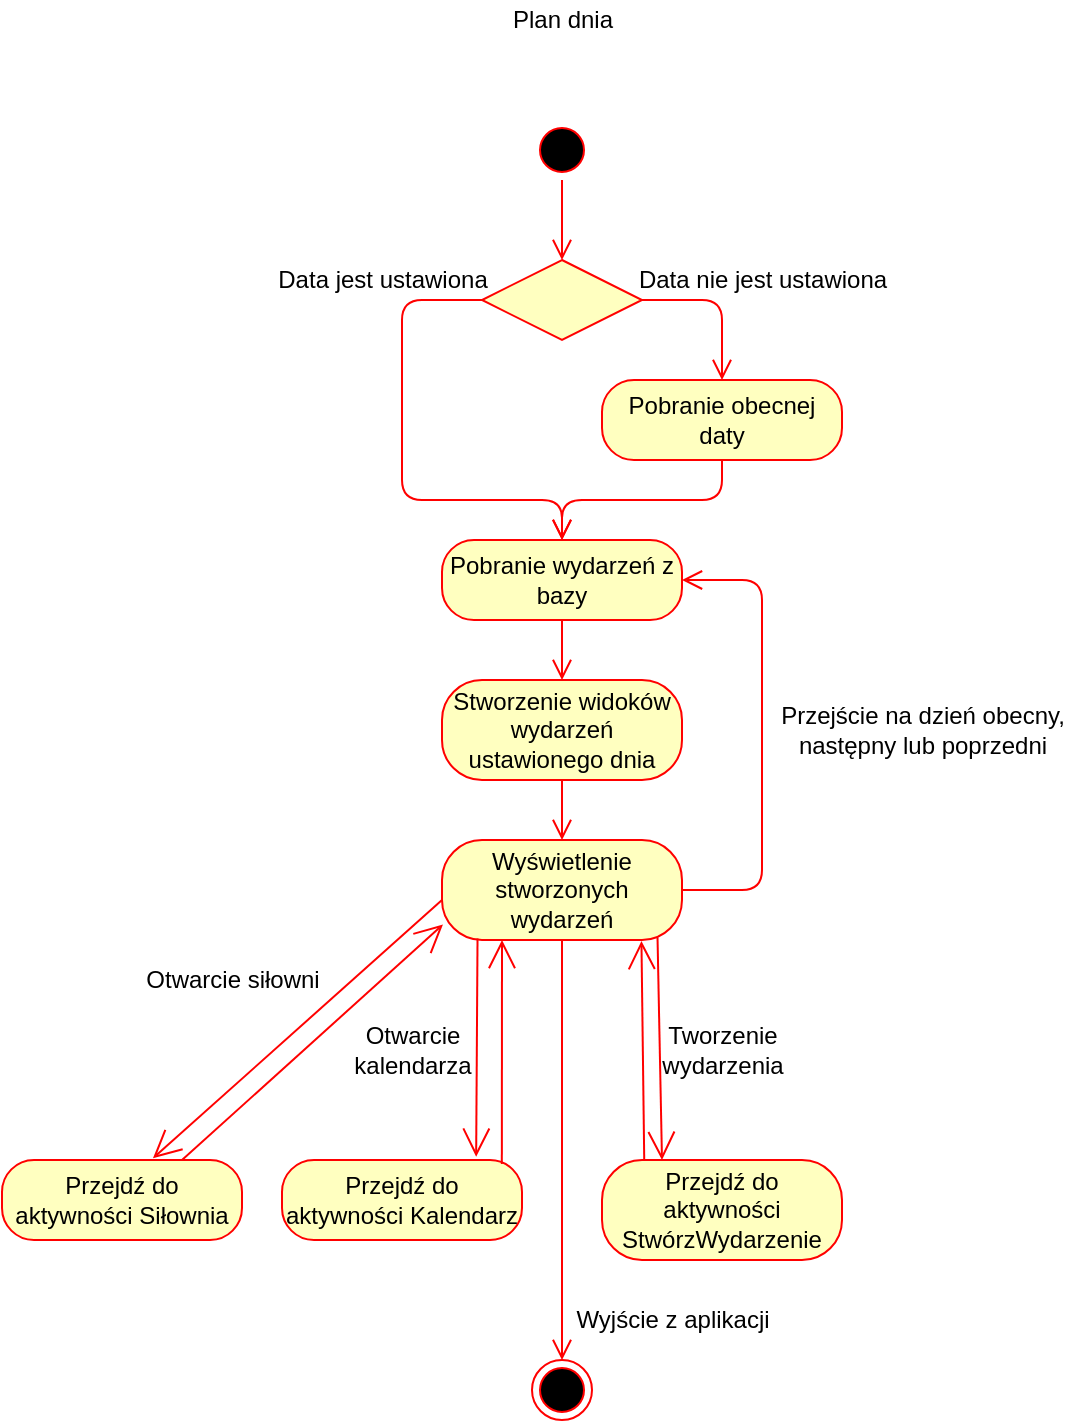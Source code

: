 <mxfile version="14.2.4" type="device" pages="8"><diagram id="a1a9QSzGt81JpyErzBVq" name="Day Schedule"><mxGraphModel dx="91.35" dy="87.56" grid="1" gridSize="10" guides="1" tooltips="1" connect="1" arrows="1" fold="1" page="0" pageScale="1" pageWidth="827" pageHeight="1169" math="0" shadow="0"><root><mxCell id="0"/><mxCell id="1" parent="0"/><mxCell id="BZeFIw9-PKxLpZBGJh-Z-2" value="" style="ellipse;html=1;shape=endState;fillColor=#000000;strokeColor=#ff0000;" vertex="1" parent="1"><mxGeometry x="405.0" y="610" width="30" height="30" as="geometry"/></mxCell><mxCell id="BZeFIw9-PKxLpZBGJh-Z-3" value="" style="ellipse;html=1;shape=startState;fillColor=#000000;strokeColor=#ff0000;" vertex="1" parent="1"><mxGeometry x="405" y="-10" width="30" height="30" as="geometry"/></mxCell><mxCell id="BZeFIw9-PKxLpZBGJh-Z-4" value="" style="edgeStyle=orthogonalEdgeStyle;html=1;verticalAlign=bottom;endArrow=open;endSize=8;strokeColor=#ff0000;entryX=0.5;entryY=0;entryDx=0;entryDy=0;" edge="1" source="BZeFIw9-PKxLpZBGJh-Z-3" parent="1" target="BZeFIw9-PKxLpZBGJh-Z-19"><mxGeometry relative="1" as="geometry"><mxPoint x="420" y="20" as="targetPoint"/></mxGeometry></mxCell><mxCell id="BZeFIw9-PKxLpZBGJh-Z-7" value="" style="edgeStyle=orthogonalEdgeStyle;html=1;verticalAlign=bottom;endArrow=open;endSize=8;strokeColor=#ff0000;exitX=0;exitY=0.5;exitDx=0;exitDy=0;entryX=0.5;entryY=0;entryDx=0;entryDy=0;" edge="1" source="BZeFIw9-PKxLpZBGJh-Z-19" parent="1" target="okNUvmBxu5N5dvSsi-Gl-1"><mxGeometry relative="1" as="geometry"><mxPoint x="400" y="150" as="targetPoint"/><mxPoint x="370" y="80" as="sourcePoint"/><Array as="points"><mxPoint x="340" y="80"/><mxPoint x="340" y="180"/><mxPoint x="420" y="180"/></Array></mxGeometry></mxCell><mxCell id="BZeFIw9-PKxLpZBGJh-Z-9" value="Stworzenie widoków wydarzeń ustawionego dnia" style="rounded=1;whiteSpace=wrap;html=1;arcSize=40;fontColor=#000000;fillColor=#ffffc0;strokeColor=#ff0000;" vertex="1" parent="1"><mxGeometry x="360" y="270" width="120" height="50" as="geometry"/></mxCell><mxCell id="BZeFIw9-PKxLpZBGJh-Z-10" value="" style="edgeStyle=orthogonalEdgeStyle;html=1;verticalAlign=bottom;endArrow=open;endSize=8;strokeColor=#ff0000;entryX=0.5;entryY=0;entryDx=0;entryDy=0;" edge="1" parent="1" source="BZeFIw9-PKxLpZBGJh-Z-9" target="BZeFIw9-PKxLpZBGJh-Z-11"><mxGeometry relative="1" as="geometry"><mxPoint x="419.91" y="350" as="targetPoint"/></mxGeometry></mxCell><mxCell id="BZeFIw9-PKxLpZBGJh-Z-11" value="Wyświetlenie stworzonych wydarzeń" style="rounded=1;whiteSpace=wrap;html=1;arcSize=40;fontColor=#000000;fillColor=#ffffc0;strokeColor=#ff0000;" vertex="1" parent="1"><mxGeometry x="360" y="350" width="120" height="50" as="geometry"/></mxCell><mxCell id="BZeFIw9-PKxLpZBGJh-Z-15" value="" style="edgeStyle=orthogonalEdgeStyle;html=1;verticalAlign=bottom;endArrow=open;endSize=8;strokeColor=#ff0000;exitX=1;exitY=0.5;exitDx=0;exitDy=0;entryX=1;entryY=0.5;entryDx=0;entryDy=0;" edge="1" parent="1" source="BZeFIw9-PKxLpZBGJh-Z-11" target="okNUvmBxu5N5dvSsi-Gl-1"><mxGeometry relative="1" as="geometry"><mxPoint x="429.91" y="510.0" as="targetPoint"/><mxPoint x="490" y="480" as="sourcePoint"/><Array as="points"><mxPoint x="520" y="375"/><mxPoint x="520" y="220"/></Array></mxGeometry></mxCell><mxCell id="BZeFIw9-PKxLpZBGJh-Z-16" value="Przejście na dzień obecny,&lt;br&gt;następny lub poprzedni" style="text;html=1;align=center;verticalAlign=middle;resizable=0;points=[];autosize=1;" vertex="1" parent="1"><mxGeometry x="520" y="280" width="160" height="30" as="geometry"/></mxCell><mxCell id="BZeFIw9-PKxLpZBGJh-Z-17" value="Pobranie obecnej daty" style="rounded=1;whiteSpace=wrap;html=1;arcSize=40;fontColor=#000000;fillColor=#ffffc0;strokeColor=#ff0000;" vertex="1" parent="1"><mxGeometry x="440.0" y="120" width="120" height="40" as="geometry"/></mxCell><mxCell id="BZeFIw9-PKxLpZBGJh-Z-18" value="" style="edgeStyle=orthogonalEdgeStyle;html=1;verticalAlign=bottom;endArrow=open;endSize=8;strokeColor=#ff0000;exitX=0.5;exitY=1;exitDx=0;exitDy=0;entryX=0.5;entryY=0;entryDx=0;entryDy=0;" edge="1" parent="1" source="BZeFIw9-PKxLpZBGJh-Z-17" target="okNUvmBxu5N5dvSsi-Gl-1"><mxGeometry relative="1" as="geometry"><mxPoint x="420" y="160" as="targetPoint"/><mxPoint x="350.017" y="170.0" as="sourcePoint"/><Array as="points"><mxPoint x="500" y="180"/><mxPoint x="420" y="180"/></Array></mxGeometry></mxCell><mxCell id="BZeFIw9-PKxLpZBGJh-Z-19" value="" style="rhombus;whiteSpace=wrap;html=1;fillColor=#ffffc0;strokeColor=#ff0000;" vertex="1" parent="1"><mxGeometry x="380" y="60" width="80" height="40" as="geometry"/></mxCell><mxCell id="BZeFIw9-PKxLpZBGJh-Z-20" value="" style="edgeStyle=orthogonalEdgeStyle;html=1;align=left;verticalAlign=bottom;endArrow=open;endSize=8;strokeColor=#ff0000;entryX=0.5;entryY=0;entryDx=0;entryDy=0;exitX=1;exitY=0.5;exitDx=0;exitDy=0;" edge="1" source="BZeFIw9-PKxLpZBGJh-Z-19" parent="1" target="BZeFIw9-PKxLpZBGJh-Z-17"><mxGeometry x="-0.8" y="10" relative="1" as="geometry"><mxPoint x="620" y="140" as="targetPoint"/><mxPoint as="offset"/></mxGeometry></mxCell><mxCell id="BZeFIw9-PKxLpZBGJh-Z-22" value="Data jest ustawiona" style="text;html=1;align=center;verticalAlign=middle;resizable=0;points=[];autosize=1;" vertex="1" parent="1"><mxGeometry x="270" y="60" width="120" height="20" as="geometry"/></mxCell><mxCell id="BZeFIw9-PKxLpZBGJh-Z-23" value="Data nie jest ustawiona" style="text;html=1;align=center;verticalAlign=middle;resizable=0;points=[];autosize=1;" vertex="1" parent="1"><mxGeometry x="450" y="60" width="140" height="20" as="geometry"/></mxCell><mxCell id="BZeFIw9-PKxLpZBGJh-Z-25" value="Wyjście z aplikacji" style="text;html=1;align=center;verticalAlign=middle;resizable=0;points=[];autosize=1;" vertex="1" parent="1"><mxGeometry x="420" y="580" width="110" height="20" as="geometry"/></mxCell><mxCell id="BZeFIw9-PKxLpZBGJh-Z-26" value="Plan dnia" style="text;html=1;align=center;verticalAlign=middle;resizable=0;points=[];autosize=1;" vertex="1" parent="1"><mxGeometry x="385" y="-70" width="70" height="20" as="geometry"/></mxCell><mxCell id="95ApS5zW39cQmD8p2qKQ-1" value="Przejdź do aktywności Siłownia" style="rounded=1;whiteSpace=wrap;html=1;arcSize=40;fontColor=#000000;fillColor=#ffffc0;strokeColor=#ff0000;" vertex="1" parent="1"><mxGeometry x="140.0" y="510" width="120" height="40" as="geometry"/></mxCell><mxCell id="95ApS5zW39cQmD8p2qKQ-2" value="Przejdź do aktywności Kalendarz" style="rounded=1;whiteSpace=wrap;html=1;arcSize=40;fontColor=#000000;fillColor=#ffffc0;strokeColor=#ff0000;" vertex="1" parent="1"><mxGeometry x="280.0" y="510" width="120" height="40" as="geometry"/></mxCell><mxCell id="95ApS5zW39cQmD8p2qKQ-3" value="Przejdź do aktywności StwórzWydarzenie" style="rounded=1;whiteSpace=wrap;html=1;arcSize=40;fontColor=#000000;fillColor=#ffffc0;strokeColor=#ff0000;" vertex="1" parent="1"><mxGeometry x="440" y="510" width="120" height="50" as="geometry"/></mxCell><mxCell id="95ApS5zW39cQmD8p2qKQ-4" value="" style="edgeStyle=orthogonalEdgeStyle;html=1;verticalAlign=bottom;endArrow=open;endSize=8;strokeColor=#ff0000;exitX=0.5;exitY=1;exitDx=0;exitDy=0;entryX=0.5;entryY=0;entryDx=0;entryDy=0;" edge="1" parent="1" source="BZeFIw9-PKxLpZBGJh-Z-11" target="BZeFIw9-PKxLpZBGJh-Z-2"><mxGeometry relative="1" as="geometry"><mxPoint x="440" y="540" as="targetPoint"/><mxPoint x="430" y="320" as="sourcePoint"/></mxGeometry></mxCell><mxCell id="YTk4Qd5mgI0mFn3xdRg8-1" value="" style="endArrow=open;endFill=1;endSize=12;html=1;strokeColor=#FF0000;exitX=0.898;exitY=0.976;exitDx=0;exitDy=0;exitPerimeter=0;entryX=0.25;entryY=0;entryDx=0;entryDy=0;" edge="1" parent="1" source="BZeFIw9-PKxLpZBGJh-Z-11" target="95ApS5zW39cQmD8p2qKQ-3"><mxGeometry width="160" relative="1" as="geometry"><mxPoint x="230.88" y="715.96" as="sourcePoint"/><mxPoint x="480" y="500" as="targetPoint"/></mxGeometry></mxCell><mxCell id="YTk4Qd5mgI0mFn3xdRg8-2" value="Tworzenie &lt;br&gt;wydarzenia" style="text;html=1;align=center;verticalAlign=middle;resizable=0;points=[];autosize=1;" vertex="1" parent="1"><mxGeometry x="460" y="440" width="80" height="30" as="geometry"/></mxCell><mxCell id="YTk4Qd5mgI0mFn3xdRg8-3" value="" style="endArrow=open;endFill=1;endSize=12;html=1;strokeColor=#FF0000;exitX=0.176;exitY=-0.002;exitDx=0;exitDy=0;exitPerimeter=0;entryX=0.831;entryY=1.01;entryDx=0;entryDy=0;entryPerimeter=0;" edge="1" parent="1" source="95ApS5zW39cQmD8p2qKQ-3" target="BZeFIw9-PKxLpZBGJh-Z-11"><mxGeometry width="160" relative="1" as="geometry"><mxPoint x="480.64" y="409.85" as="sourcePoint"/><mxPoint x="456" y="420" as="targetPoint"/></mxGeometry></mxCell><mxCell id="YTk4Qd5mgI0mFn3xdRg8-4" value="" style="endArrow=open;endFill=1;endSize=12;html=1;strokeColor=#FF0000;exitX=0.148;exitY=0.984;exitDx=0;exitDy=0;exitPerimeter=0;entryX=0.809;entryY=-0.041;entryDx=0;entryDy=0;entryPerimeter=0;" edge="1" parent="1" source="BZeFIw9-PKxLpZBGJh-Z-11" target="95ApS5zW39cQmD8p2qKQ-2"><mxGeometry width="160" relative="1" as="geometry"><mxPoint x="480.64" y="409.85" as="sourcePoint"/><mxPoint x="360" y="490" as="targetPoint"/></mxGeometry></mxCell><mxCell id="YTk4Qd5mgI0mFn3xdRg8-5" value="Otwarcie &lt;br&gt;kalendarza" style="text;html=1;align=center;verticalAlign=middle;resizable=0;points=[];autosize=1;rotation=0;" vertex="1" parent="1"><mxGeometry x="310" y="440" width="70" height="30" as="geometry"/></mxCell><mxCell id="YTk4Qd5mgI0mFn3xdRg8-6" value="" style="endArrow=open;endFill=1;endSize=12;html=1;strokeColor=#FF0000;exitX=0.916;exitY=0.049;exitDx=0;exitDy=0;entryX=0.25;entryY=1;entryDx=0;entryDy=0;exitPerimeter=0;" edge="1" parent="1" source="95ApS5zW39cQmD8p2qKQ-2" target="BZeFIw9-PKxLpZBGJh-Z-11"><mxGeometry width="160" relative="1" as="geometry"><mxPoint x="387.76" y="409.2" as="sourcePoint"/><mxPoint x="334.6" y="498.88" as="targetPoint"/></mxGeometry></mxCell><mxCell id="YTk4Qd5mgI0mFn3xdRg8-7" value="" style="endArrow=open;endFill=1;endSize=12;html=1;strokeColor=#FF0000;exitX=0;exitY=0.6;exitDx=0;exitDy=0;entryX=0.629;entryY=-0.021;entryDx=0;entryDy=0;exitPerimeter=0;entryPerimeter=0;" edge="1" parent="1" source="BZeFIw9-PKxLpZBGJh-Z-11" target="95ApS5zW39cQmD8p2qKQ-1"><mxGeometry width="160" relative="1" as="geometry"><mxPoint x="355" y="500" as="sourcePoint"/><mxPoint x="404.92" y="412.65" as="targetPoint"/></mxGeometry></mxCell><mxCell id="YTk4Qd5mgI0mFn3xdRg8-8" value="" style="endArrow=open;endFill=1;endSize=12;html=1;strokeColor=#FF0000;exitX=0.75;exitY=0;exitDx=0;exitDy=0;entryX=0.004;entryY=0.846;entryDx=0;entryDy=0;entryPerimeter=0;" edge="1" parent="1" source="95ApS5zW39cQmD8p2qKQ-1" target="BZeFIw9-PKxLpZBGJh-Z-11"><mxGeometry width="160" relative="1" as="geometry"><mxPoint x="370" y="372.5" as="sourcePoint"/><mxPoint x="200" y="300" as="targetPoint"/></mxGeometry></mxCell><mxCell id="YTk4Qd5mgI0mFn3xdRg8-9" value="Otwarcie siłowni" style="text;html=1;align=center;verticalAlign=middle;resizable=0;points=[];autosize=1;rotation=0;" vertex="1" parent="1"><mxGeometry x="205" y="410" width="100" height="20" as="geometry"/></mxCell><mxCell id="okNUvmBxu5N5dvSsi-Gl-1" value="Pobranie wydarzeń z bazy" style="rounded=1;whiteSpace=wrap;html=1;arcSize=40;fontColor=#000000;fillColor=#ffffc0;strokeColor=#ff0000;" vertex="1" parent="1"><mxGeometry x="360.0" y="200" width="120" height="40" as="geometry"/></mxCell><mxCell id="okNUvmBxu5N5dvSsi-Gl-2" value="" style="edgeStyle=orthogonalEdgeStyle;html=1;verticalAlign=bottom;endArrow=open;endSize=8;strokeColor=#ff0000;exitX=0.5;exitY=1;exitDx=0;exitDy=0;entryX=0.5;entryY=0;entryDx=0;entryDy=0;" edge="1" parent="1" source="okNUvmBxu5N5dvSsi-Gl-1" target="BZeFIw9-PKxLpZBGJh-Z-9"><mxGeometry relative="1" as="geometry"><mxPoint x="450" y="250" as="targetPoint"/><mxPoint x="430" y="320" as="sourcePoint"/></mxGeometry></mxCell></root></mxGraphModel></diagram><diagram id="Oq5CEhzZYGt1nPdBOsuH" name="Create Event"><mxGraphModel dx="233.27" dy="-69.82" grid="1" gridSize="10" guides="1" tooltips="1" connect="1" arrows="1" fold="1" page="0" pageScale="1" pageWidth="827" pageHeight="1169" math="0" shadow="0"><root><mxCell id="9a5ewZXnjMd-xWjnuKcb-0"/><mxCell id="9a5ewZXnjMd-xWjnuKcb-1" parent="9a5ewZXnjMd-xWjnuKcb-0"/><mxCell id="4FNWfXsiCR8OLc6pPBJZ-0" value="" style="endArrow=open;endFill=1;endSize=12;html=1;strokeColor=#FF0000;exitX=0.063;exitY=1.024;exitDx=0;exitDy=0;entryX=0.5;entryY=0;entryDx=0;entryDy=0;exitPerimeter=0;" edge="1" parent="9a5ewZXnjMd-xWjnuKcb-1" source="4FNWfXsiCR8OLc6pPBJZ-3" target="4FNWfXsiCR8OLc6pPBJZ-19"><mxGeometry width="160" relative="1" as="geometry"><mxPoint x="225" y="345" as="sourcePoint"/><mxPoint x="280" y="535" as="targetPoint"/></mxGeometry></mxCell><mxCell id="4FNWfXsiCR8OLc6pPBJZ-1" value="Tworzenie wydarzenia&amp;nbsp;" style="text;html=1;align=center;verticalAlign=middle;resizable=0;points=[];autosize=1;" vertex="1" parent="9a5ewZXnjMd-xWjnuKcb-1"><mxGeometry x="350" y="300" width="140" height="20" as="geometry"/></mxCell><mxCell id="4FNWfXsiCR8OLc6pPBJZ-2" value="" style="ellipse;html=1;shape=startState;fillColor=#000000;strokeColor=#ff0000;" vertex="1" parent="9a5ewZXnjMd-xWjnuKcb-1"><mxGeometry x="245" y="435" width="30" height="30" as="geometry"/></mxCell><mxCell id="4FNWfXsiCR8OLc6pPBJZ-3" value="Pobieranie danych o wydarzeniu" style="rounded=1;whiteSpace=wrap;html=1;arcSize=40;fontColor=#000000;fillColor=#ffffc0;strokeColor=#ff0000;" vertex="1" parent="9a5ewZXnjMd-xWjnuKcb-1"><mxGeometry x="360" y="430" width="120" height="40" as="geometry"/></mxCell><mxCell id="4FNWfXsiCR8OLc6pPBJZ-4" value="" style="edgeStyle=orthogonalEdgeStyle;html=1;verticalAlign=bottom;endArrow=open;endSize=8;strokeColor=#ff0000;exitX=1;exitY=0.5;exitDx=0;exitDy=0;entryX=0;entryY=0.5;entryDx=0;entryDy=0;" edge="1" parent="9a5ewZXnjMd-xWjnuKcb-1" source="4FNWfXsiCR8OLc6pPBJZ-2" target="4FNWfXsiCR8OLc6pPBJZ-3"><mxGeometry relative="1" as="geometry"><mxPoint x="90" y="540" as="targetPoint"/><mxPoint x="90" y="295" as="sourcePoint"/><Array as="points"/></mxGeometry></mxCell><mxCell id="4FNWfXsiCR8OLc6pPBJZ-5" value="" style="endArrow=open;endFill=1;endSize=12;html=1;strokeColor=#FF0000;exitX=0.75;exitY=1;exitDx=0;exitDy=0;entryX=0;entryY=0;entryDx=0;entryDy=0;" edge="1" parent="9a5ewZXnjMd-xWjnuKcb-1" source="4FNWfXsiCR8OLc6pPBJZ-3" target="4FNWfXsiCR8OLc6pPBJZ-13"><mxGeometry width="160" relative="1" as="geometry"><mxPoint x="400" y="480" as="sourcePoint"/><mxPoint x="560" y="555" as="targetPoint"/></mxGeometry></mxCell><mxCell id="4FNWfXsiCR8OLc6pPBJZ-6" value="" style="endArrow=open;endFill=1;endSize=12;html=1;strokeColor=#FF0000;entryX=0.597;entryY=-0.017;entryDx=0;entryDy=0;entryPerimeter=0;" edge="1" parent="9a5ewZXnjMd-xWjnuKcb-1" target="4FNWfXsiCR8OLc6pPBJZ-17"><mxGeometry width="160" relative="1" as="geometry"><mxPoint x="450" y="472" as="sourcePoint"/><mxPoint x="420" y="635" as="targetPoint"/></mxGeometry></mxCell><mxCell id="4FNWfXsiCR8OLc6pPBJZ-7" value="" style="edgeStyle=orthogonalEdgeStyle;html=1;verticalAlign=bottom;endArrow=open;endSize=8;strokeColor=#ff0000;exitX=1;exitY=0.5;exitDx=0;exitDy=0;entryX=0;entryY=0.5;entryDx=0;entryDy=0;" edge="1" parent="9a5ewZXnjMd-xWjnuKcb-1" source="4FNWfXsiCR8OLc6pPBJZ-3" target="4FNWfXsiCR8OLc6pPBJZ-12"><mxGeometry relative="1" as="geometry"><mxPoint x="620" y="450" as="targetPoint"/><mxPoint x="315" y="460" as="sourcePoint"/><Array as="points"/></mxGeometry></mxCell><mxCell id="4FNWfXsiCR8OLc6pPBJZ-8" value="GOTOWE [ dane poprawne ]" style="text;html=1;align=center;verticalAlign=middle;resizable=0;points=[];autosize=1;" vertex="1" parent="9a5ewZXnjMd-xWjnuKcb-1"><mxGeometry x="510" y="425" width="170" height="20" as="geometry"/></mxCell><mxCell id="4FNWfXsiCR8OLc6pPBJZ-9" value="GOTOWE [ dane niepoprawne ]&lt;br&gt;wprowadzenie czasu trwania [ brak konfliktu ]&lt;br&gt;kliknięcie na datę wydarzenia [ czas trwania &amp;lt;= 0 ]" style="text;html=1;align=left;verticalAlign=middle;resizable=0;points=[];autosize=1;" vertex="1" parent="9a5ewZXnjMd-xWjnuKcb-1"><mxGeometry x="465" y="345" width="280" height="50" as="geometry"/></mxCell><mxCell id="4FNWfXsiCR8OLc6pPBJZ-10" value="" style="edgeStyle=orthogonalEdgeStyle;html=1;verticalAlign=bottom;endArrow=open;endSize=8;strokeColor=#ff0000;exitX=1;exitY=0.25;exitDx=0;exitDy=0;entryX=0.75;entryY=0;entryDx=0;entryDy=0;" edge="1" parent="9a5ewZXnjMd-xWjnuKcb-1" source="4FNWfXsiCR8OLc6pPBJZ-3" target="4FNWfXsiCR8OLc6pPBJZ-3"><mxGeometry relative="1" as="geometry"><mxPoint x="630" y="460" as="targetPoint"/><mxPoint x="490" y="460" as="sourcePoint"/><Array as="points"><mxPoint x="510" y="440"/><mxPoint x="510" y="395"/><mxPoint x="450" y="395"/></Array></mxGeometry></mxCell><mxCell id="4FNWfXsiCR8OLc6pPBJZ-12" value="Zapisanie stworzonego wydarzenia w bazie danych" style="rounded=1;whiteSpace=wrap;html=1;arcSize=40;fontColor=#000000;fillColor=#ffffc0;strokeColor=#ff0000;" vertex="1" parent="9a5ewZXnjMd-xWjnuKcb-1"><mxGeometry x="700" y="420" width="120" height="60" as="geometry"/></mxCell><mxCell id="4FNWfXsiCR8OLc6pPBJZ-13" value="" style="ellipse;html=1;shape=endState;fillColor=#000000;strokeColor=#ff0000;" vertex="1" parent="9a5ewZXnjMd-xWjnuKcb-1"><mxGeometry x="745" y="565" width="30" height="30" as="geometry"/></mxCell><mxCell id="4FNWfXsiCR8OLc6pPBJZ-14" value="" style="edgeStyle=orthogonalEdgeStyle;html=1;verticalAlign=bottom;endArrow=open;endSize=8;strokeColor=#ff0000;exitX=0.5;exitY=1;exitDx=0;exitDy=0;entryX=0.5;entryY=0;entryDx=0;entryDy=0;" edge="1" parent="9a5ewZXnjMd-xWjnuKcb-1" source="4FNWfXsiCR8OLc6pPBJZ-12" target="4FNWfXsiCR8OLc6pPBJZ-13"><mxGeometry relative="1" as="geometry"><mxPoint x="710" y="460" as="targetPoint"/><mxPoint x="490" y="460.0" as="sourcePoint"/><Array as="points"/></mxGeometry></mxCell><mxCell id="4FNWfXsiCR8OLc6pPBJZ-15" value="anulowanie tworzenia wydarzenia&lt;br&gt;/porzucenie podanych informacji" style="text;html=1;align=center;verticalAlign=middle;resizable=0;points=[];autosize=1;rotation=18.3;" vertex="1" parent="9a5ewZXnjMd-xWjnuKcb-1"><mxGeometry x="550" y="495" width="190" height="30" as="geometry"/></mxCell><mxCell id="4FNWfXsiCR8OLc6pPBJZ-16" value="&lt;span style=&quot;text-align: left&quot;&gt;wprowadzenie czasu &lt;br&gt;trwania [ konflikt ]&lt;/span&gt;" style="text;html=1;align=center;verticalAlign=middle;resizable=0;points=[];autosize=1;rotation=0;" vertex="1" parent="9a5ewZXnjMd-xWjnuKcb-1"><mxGeometry x="530" y="555" width="130" height="30" as="geometry"/></mxCell><mxCell id="4FNWfXsiCR8OLc6pPBJZ-17" value="Resetowanie daty wydarzenia" style="rounded=1;whiteSpace=wrap;html=1;arcSize=40;fontColor=#000000;fillColor=#ffffc0;strokeColor=#ff0000;" vertex="1" parent="9a5ewZXnjMd-xWjnuKcb-1"><mxGeometry x="514" y="645" width="120" height="40" as="geometry"/></mxCell><mxCell id="4FNWfXsiCR8OLc6pPBJZ-19" value="Wybieranie wolnego terminu" style="rounded=1;whiteSpace=wrap;html=1;arcSize=40;fontColor=#000000;fillColor=#ffffc0;strokeColor=#ff0000;" vertex="1" parent="9a5ewZXnjMd-xWjnuKcb-1"><mxGeometry x="150" y="645" width="120" height="40" as="geometry"/></mxCell><mxCell id="4FNWfXsiCR8OLc6pPBJZ-21" value="&lt;span style=&quot;text-align: left&quot;&gt;kliknięcie na datę wydarzenia&lt;br&gt;[ czas trwania &amp;lt;= 0 ]&lt;/span&gt;" style="text;html=1;align=center;verticalAlign=middle;resizable=0;points=[];autosize=1;" vertex="1" parent="9a5ewZXnjMd-xWjnuKcb-1"><mxGeometry x="135" y="515" width="170" height="30" as="geometry"/></mxCell><mxCell id="4FNWfXsiCR8OLc6pPBJZ-22" value="" style="endArrow=open;endFill=1;endSize=12;html=1;strokeColor=#FF0000;exitX=0.396;exitY=0.002;exitDx=0;exitDy=0;entryX=0.597;entryY=1.045;entryDx=0;entryDy=0;exitPerimeter=0;entryPerimeter=0;" edge="1" parent="9a5ewZXnjMd-xWjnuKcb-1" source="4FNWfXsiCR8OLc6pPBJZ-17" target="4FNWfXsiCR8OLc6pPBJZ-3"><mxGeometry width="160" relative="1" as="geometry"><mxPoint x="460" y="480" as="sourcePoint"/><mxPoint x="460" y="645" as="targetPoint"/></mxGeometry></mxCell><mxCell id="4FNWfXsiCR8OLc6pPBJZ-23" value="" style="endArrow=open;endFill=1;endSize=12;html=1;strokeColor=#FF0000;exitX=0.674;exitY=0.024;exitDx=0;exitDy=0;entryX=0.188;entryY=1.086;entryDx=0;entryDy=0;exitPerimeter=0;entryPerimeter=0;" edge="1" parent="9a5ewZXnjMd-xWjnuKcb-1" source="4FNWfXsiCR8OLc6pPBJZ-19" target="4FNWfXsiCR8OLc6pPBJZ-3"><mxGeometry width="160" relative="1" as="geometry"><mxPoint x="400" y="480" as="sourcePoint"/><mxPoint x="400" y="475" as="targetPoint"/></mxGeometry></mxCell><mxCell id="4FNWfXsiCR8OLc6pPBJZ-24" value="[ odpowiedni termin ] &lt;br&gt;/ zapisanie terminu&lt;br&gt;[ anulowanie ] &lt;br&gt;/ pozostawienie pola niezmienionego" style="text;html=1;align=left;verticalAlign=middle;resizable=0;points=[];autosize=1;rotation=0;" vertex="1" parent="9a5ewZXnjMd-xWjnuKcb-1"><mxGeometry x="275" y="595" width="210" height="60" as="geometry"/></mxCell><mxCell id="4FNWfXsiCR8OLc6pPBJZ-26" value="" style="endArrow=open;endFill=1;endSize=12;html=1;strokeColor=#FF0000;exitX=0.25;exitY=1;exitDx=0;exitDy=0;entryX=0;entryY=0.5;entryDx=0;entryDy=0;" edge="1" parent="9a5ewZXnjMd-xWjnuKcb-1" source="4FNWfXsiCR8OLc6pPBJZ-19" target="4FNWfXsiCR8OLc6pPBJZ-19"><mxGeometry width="160" relative="1" as="geometry"><mxPoint x="460" y="482" as="sourcePoint"/><mxPoint x="110" y="595" as="targetPoint"/><Array as="points"><mxPoint x="180" y="725"/><mxPoint x="120" y="725"/><mxPoint x="120" y="665"/></Array></mxGeometry></mxCell><mxCell id="4FNWfXsiCR8OLc6pPBJZ-27" value="[ nieodpowiedni termin ]" style="text;html=1;align=center;verticalAlign=middle;resizable=0;points=[];autosize=1;" vertex="1" parent="9a5ewZXnjMd-xWjnuKcb-1"><mxGeometry x="80" y="735" width="140" height="20" as="geometry"/></mxCell></root></mxGraphModel></diagram><diagram id="ZljW-Wxqy0T20NzGgyVI" name="Create Training"><mxGraphModel dx="155.24" dy="-111.61" grid="1" gridSize="10" guides="1" tooltips="1" connect="1" arrows="1" fold="1" page="0" pageScale="1" pageWidth="827" pageHeight="1169" math="0" shadow="0"><root><mxCell id="tpxs9E5fP5tjWKgEJ6xE-0"/><mxCell id="tpxs9E5fP5tjWKgEJ6xE-1" parent="tpxs9E5fP5tjWKgEJ6xE-0"/><mxCell id="vwit6E5UPdZdTNKM81ur-0" value="" style="endArrow=open;endFill=1;endSize=12;html=1;strokeColor=#FF0000;exitX=0.063;exitY=1.024;exitDx=0;exitDy=0;entryX=0.5;entryY=0;entryDx=0;entryDy=0;exitPerimeter=0;" edge="1" parent="tpxs9E5fP5tjWKgEJ6xE-1" source="vwit6E5UPdZdTNKM81ur-3" target="vwit6E5UPdZdTNKM81ur-17"><mxGeometry width="160" relative="1" as="geometry"><mxPoint x="225" y="345" as="sourcePoint"/><mxPoint x="280" y="535" as="targetPoint"/></mxGeometry></mxCell><mxCell id="vwit6E5UPdZdTNKM81ur-1" value="Tworzenie treningu" style="text;html=1;align=center;verticalAlign=middle;resizable=0;points=[];autosize=1;" vertex="1" parent="tpxs9E5fP5tjWKgEJ6xE-1"><mxGeometry x="360" y="300" width="120" height="20" as="geometry"/></mxCell><mxCell id="vwit6E5UPdZdTNKM81ur-2" value="" style="ellipse;html=1;shape=startState;fillColor=#000000;strokeColor=#ff0000;" vertex="1" parent="tpxs9E5fP5tjWKgEJ6xE-1"><mxGeometry x="245" y="435" width="30" height="30" as="geometry"/></mxCell><mxCell id="vwit6E5UPdZdTNKM81ur-3" value="Pobieranie danych o treningu" style="rounded=1;whiteSpace=wrap;html=1;arcSize=40;fontColor=#000000;fillColor=#ffffc0;strokeColor=#ff0000;" vertex="1" parent="tpxs9E5fP5tjWKgEJ6xE-1"><mxGeometry x="360" y="430" width="120" height="40" as="geometry"/></mxCell><mxCell id="vwit6E5UPdZdTNKM81ur-4" value="" style="edgeStyle=orthogonalEdgeStyle;html=1;verticalAlign=bottom;endArrow=open;endSize=8;strokeColor=#ff0000;exitX=1;exitY=0.5;exitDx=0;exitDy=0;entryX=0;entryY=0.5;entryDx=0;entryDy=0;" edge="1" parent="tpxs9E5fP5tjWKgEJ6xE-1" source="vwit6E5UPdZdTNKM81ur-2" target="vwit6E5UPdZdTNKM81ur-3"><mxGeometry relative="1" as="geometry"><mxPoint x="90" y="540" as="targetPoint"/><mxPoint x="90" y="295" as="sourcePoint"/><Array as="points"/></mxGeometry></mxCell><mxCell id="vwit6E5UPdZdTNKM81ur-5" value="" style="endArrow=open;endFill=1;endSize=12;html=1;strokeColor=#FF0000;exitX=0.963;exitY=0.906;exitDx=0;exitDy=0;entryX=0;entryY=0;entryDx=0;entryDy=0;exitPerimeter=0;" edge="1" parent="tpxs9E5fP5tjWKgEJ6xE-1" source="vwit6E5UPdZdTNKM81ur-3" target="vwit6E5UPdZdTNKM81ur-12"><mxGeometry width="160" relative="1" as="geometry"><mxPoint x="400" y="480" as="sourcePoint"/><mxPoint x="560" y="555" as="targetPoint"/></mxGeometry></mxCell><mxCell id="vwit6E5UPdZdTNKM81ur-6" value="" style="endArrow=open;endFill=1;endSize=12;html=1;strokeColor=#FF0000;entryX=0.597;entryY=-0.017;entryDx=0;entryDy=0;entryPerimeter=0;exitX=0.92;exitY=0.978;exitDx=0;exitDy=0;exitPerimeter=0;" edge="1" parent="tpxs9E5fP5tjWKgEJ6xE-1" target="vwit6E5UPdZdTNKM81ur-16" source="vwit6E5UPdZdTNKM81ur-3"><mxGeometry width="160" relative="1" as="geometry"><mxPoint x="450" y="472" as="sourcePoint"/><mxPoint x="420" y="635" as="targetPoint"/></mxGeometry></mxCell><mxCell id="vwit6E5UPdZdTNKM81ur-7" value="" style="edgeStyle=orthogonalEdgeStyle;html=1;verticalAlign=bottom;endArrow=open;endSize=8;strokeColor=#ff0000;exitX=1;exitY=0.5;exitDx=0;exitDy=0;entryX=0;entryY=0.5;entryDx=0;entryDy=0;" edge="1" parent="tpxs9E5fP5tjWKgEJ6xE-1" source="vwit6E5UPdZdTNKM81ur-3" target="vwit6E5UPdZdTNKM81ur-11"><mxGeometry relative="1" as="geometry"><mxPoint x="620" y="450" as="targetPoint"/><mxPoint x="315" y="460" as="sourcePoint"/><Array as="points"/></mxGeometry></mxCell><mxCell id="vwit6E5UPdZdTNKM81ur-8" value="GOTOWE [ dane poprawne ]" style="text;html=1;align=center;verticalAlign=middle;resizable=0;points=[];autosize=1;" vertex="1" parent="tpxs9E5fP5tjWKgEJ6xE-1"><mxGeometry x="510" y="425" width="170" height="20" as="geometry"/></mxCell><mxCell id="vwit6E5UPdZdTNKM81ur-9" value="GOTOWE [ dane niepoprawne ]&lt;br&gt;wprowadzenie czasu trwania [ brak konfliktu ]&lt;br&gt;kliknięcie na datę wydarzenia [ czas trwania &amp;lt;= 0 ]" style="text;html=1;align=left;verticalAlign=middle;resizable=0;points=[];autosize=1;" vertex="1" parent="tpxs9E5fP5tjWKgEJ6xE-1"><mxGeometry x="465" y="345" width="280" height="50" as="geometry"/></mxCell><mxCell id="vwit6E5UPdZdTNKM81ur-10" value="" style="edgeStyle=orthogonalEdgeStyle;html=1;verticalAlign=bottom;endArrow=open;endSize=8;strokeColor=#ff0000;exitX=1;exitY=0.25;exitDx=0;exitDy=0;entryX=0.75;entryY=0;entryDx=0;entryDy=0;" edge="1" parent="tpxs9E5fP5tjWKgEJ6xE-1" source="vwit6E5UPdZdTNKM81ur-3" target="vwit6E5UPdZdTNKM81ur-3"><mxGeometry relative="1" as="geometry"><mxPoint x="630" y="460" as="targetPoint"/><mxPoint x="490" y="460" as="sourcePoint"/><Array as="points"><mxPoint x="510" y="440"/><mxPoint x="510" y="395"/><mxPoint x="450" y="395"/></Array></mxGeometry></mxCell><mxCell id="vwit6E5UPdZdTNKM81ur-11" value="Zapisanie stworzonego wydarzenia w bazie danych" style="rounded=1;whiteSpace=wrap;html=1;arcSize=40;fontColor=#000000;fillColor=#ffffc0;strokeColor=#ff0000;" vertex="1" parent="tpxs9E5fP5tjWKgEJ6xE-1"><mxGeometry x="700" y="420" width="120" height="60" as="geometry"/></mxCell><mxCell id="vwit6E5UPdZdTNKM81ur-12" value="" style="ellipse;html=1;shape=endState;fillColor=#000000;strokeColor=#ff0000;" vertex="1" parent="tpxs9E5fP5tjWKgEJ6xE-1"><mxGeometry x="745" y="565" width="30" height="30" as="geometry"/></mxCell><mxCell id="vwit6E5UPdZdTNKM81ur-13" value="" style="edgeStyle=orthogonalEdgeStyle;html=1;verticalAlign=bottom;endArrow=open;endSize=8;strokeColor=#ff0000;exitX=0.5;exitY=1;exitDx=0;exitDy=0;entryX=0.5;entryY=0;entryDx=0;entryDy=0;" edge="1" parent="tpxs9E5fP5tjWKgEJ6xE-1" source="vwit6E5UPdZdTNKM81ur-11" target="vwit6E5UPdZdTNKM81ur-12"><mxGeometry relative="1" as="geometry"><mxPoint x="710" y="460" as="targetPoint"/><mxPoint x="490" y="460.0" as="sourcePoint"/><Array as="points"/></mxGeometry></mxCell><mxCell id="vwit6E5UPdZdTNKM81ur-14" value="anulowanie tworzenia wydarzenia&lt;br&gt;/porzucenie podanych informacji" style="text;html=1;align=center;verticalAlign=middle;resizable=0;points=[];autosize=1;rotation=18.3;" vertex="1" parent="tpxs9E5fP5tjWKgEJ6xE-1"><mxGeometry x="550" y="495" width="190" height="30" as="geometry"/></mxCell><mxCell id="vwit6E5UPdZdTNKM81ur-15" value="&lt;span style=&quot;text-align: left&quot;&gt;wprowadzenie czasu &lt;br&gt;trwania [ konflikt ]&lt;/span&gt;" style="text;html=1;align=center;verticalAlign=middle;resizable=0;points=[];autosize=1;rotation=20;" vertex="1" parent="tpxs9E5fP5tjWKgEJ6xE-1"><mxGeometry x="560" y="565" width="130" height="30" as="geometry"/></mxCell><mxCell id="vwit6E5UPdZdTNKM81ur-16" value="Resetowanie daty wydarzenia" style="rounded=1;whiteSpace=wrap;html=1;arcSize=40;fontColor=#000000;fillColor=#ffffc0;strokeColor=#ff0000;" vertex="1" parent="tpxs9E5fP5tjWKgEJ6xE-1"><mxGeometry x="550" y="645" width="120" height="40" as="geometry"/></mxCell><mxCell id="vwit6E5UPdZdTNKM81ur-17" value="Wybieranie wolnego terminu" style="rounded=1;whiteSpace=wrap;html=1;arcSize=40;fontColor=#000000;fillColor=#ffffc0;strokeColor=#ff0000;" vertex="1" parent="tpxs9E5fP5tjWKgEJ6xE-1"><mxGeometry x="80" y="730" width="120" height="40" as="geometry"/></mxCell><mxCell id="vwit6E5UPdZdTNKM81ur-18" value="&lt;span style=&quot;text-align: left&quot;&gt;kliknięcie na datę wydarzenia&lt;br&gt;[ czas trwania &amp;lt;= 0 ]&lt;/span&gt;" style="text;html=1;align=center;verticalAlign=middle;resizable=0;points=[];autosize=1;" vertex="1" parent="tpxs9E5fP5tjWKgEJ6xE-1"><mxGeometry x="135" y="515" width="170" height="30" as="geometry"/></mxCell><mxCell id="vwit6E5UPdZdTNKM81ur-19" value="" style="endArrow=open;endFill=1;endSize=12;html=1;strokeColor=#FF0000;exitX=0.5;exitY=0;exitDx=0;exitDy=0;entryX=0.839;entryY=0.992;entryDx=0;entryDy=0;entryPerimeter=0;" edge="1" parent="tpxs9E5fP5tjWKgEJ6xE-1" source="vwit6E5UPdZdTNKM81ur-16" target="vwit6E5UPdZdTNKM81ur-3"><mxGeometry width="160" relative="1" as="geometry"><mxPoint x="460" y="480" as="sourcePoint"/><mxPoint x="444" y="480" as="targetPoint"/></mxGeometry></mxCell><mxCell id="vwit6E5UPdZdTNKM81ur-20" value="" style="endArrow=open;endFill=1;endSize=12;html=1;strokeColor=#FF0000;exitX=0.674;exitY=0.024;exitDx=0;exitDy=0;entryX=0.188;entryY=1.086;entryDx=0;entryDy=0;exitPerimeter=0;entryPerimeter=0;" edge="1" parent="tpxs9E5fP5tjWKgEJ6xE-1" source="vwit6E5UPdZdTNKM81ur-17" target="vwit6E5UPdZdTNKM81ur-3"><mxGeometry width="160" relative="1" as="geometry"><mxPoint x="400" y="480" as="sourcePoint"/><mxPoint x="400" y="475" as="targetPoint"/></mxGeometry></mxCell><mxCell id="vwit6E5UPdZdTNKM81ur-21" value="[ odpowiedni termin ] / zapisanie terminu&lt;br&gt;[ anulowanie ] / pozostawienie pola niezmienionego" style="text;html=1;align=left;verticalAlign=middle;resizable=0;points=[];autosize=1;rotation=-50;" vertex="1" parent="tpxs9E5fP5tjWKgEJ6xE-1"><mxGeometry x="150" y="595" width="290" height="30" as="geometry"/></mxCell><mxCell id="vwit6E5UPdZdTNKM81ur-22" value="" style="endArrow=open;endFill=1;endSize=12;html=1;strokeColor=#FF0000;exitX=0.25;exitY=1;exitDx=0;exitDy=0;entryX=0;entryY=0.5;entryDx=0;entryDy=0;" edge="1" parent="tpxs9E5fP5tjWKgEJ6xE-1" source="vwit6E5UPdZdTNKM81ur-17" target="vwit6E5UPdZdTNKM81ur-17"><mxGeometry width="160" relative="1" as="geometry"><mxPoint x="390" y="567" as="sourcePoint"/><mxPoint x="40" y="680" as="targetPoint"/><Array as="points"><mxPoint x="110" y="810"/><mxPoint x="50" y="810"/><mxPoint x="50" y="750"/></Array></mxGeometry></mxCell><mxCell id="vwit6E5UPdZdTNKM81ur-23" value="[ nieodpowiedni termin ]" style="text;html=1;align=center;verticalAlign=middle;resizable=0;points=[];autosize=1;" vertex="1" parent="tpxs9E5fP5tjWKgEJ6xE-1"><mxGeometry x="10" y="820" width="140" height="20" as="geometry"/></mxCell><mxCell id="vwit6E5UPdZdTNKM81ur-24" value="Wybieranie ćwiczenia z listy" style="rounded=1;whiteSpace=wrap;html=1;arcSize=40;fontColor=#000000;fillColor=#ffffc0;strokeColor=#ff0000;" vertex="1" parent="tpxs9E5fP5tjWKgEJ6xE-1"><mxGeometry x="320" y="695" width="120" height="40" as="geometry"/></mxCell><mxCell id="vwit6E5UPdZdTNKM81ur-25" value="Ustalanie intensywności ćwiczenia" style="rounded=1;whiteSpace=wrap;html=1;arcSize=40;fontColor=#000000;fillColor=#ffffc0;strokeColor=#ff0000;" vertex="1" parent="tpxs9E5fP5tjWKgEJ6xE-1"><mxGeometry x="320" y="790" width="120" height="50" as="geometry"/></mxCell><mxCell id="vwit6E5UPdZdTNKM81ur-26" value="" style="endArrow=open;endFill=1;endSize=12;html=1;strokeColor=#FF0000;entryX=0.5;entryY=0;entryDx=0;entryDy=0;" edge="1" parent="tpxs9E5fP5tjWKgEJ6xE-1" target="vwit6E5UPdZdTNKM81ur-24"><mxGeometry width="160" relative="1" as="geometry"><mxPoint x="420" y="480" as="sourcePoint"/><mxPoint x="631.64" y="654.32" as="targetPoint"/></mxGeometry></mxCell><mxCell id="vwit6E5UPdZdTNKM81ur-27" value="Dodanie &lt;br&gt;ćwiczenia" style="text;html=1;align=center;verticalAlign=middle;resizable=0;points=[];autosize=1;" vertex="1" parent="tpxs9E5fP5tjWKgEJ6xE-1"><mxGeometry x="385" y="650" width="70" height="30" as="geometry"/></mxCell><mxCell id="vwit6E5UPdZdTNKM81ur-28" value="" style="endArrow=open;endFill=1;endSize=12;html=1;strokeColor=#FF0000;entryX=0.5;entryY=0;entryDx=0;entryDy=0;exitX=0.5;exitY=1;exitDx=0;exitDy=0;" edge="1" parent="tpxs9E5fP5tjWKgEJ6xE-1" source="vwit6E5UPdZdTNKM81ur-24" target="vwit6E5UPdZdTNKM81ur-25"><mxGeometry width="160" relative="1" as="geometry"><mxPoint x="390" y="480" as="sourcePoint"/><mxPoint x="390" y="705" as="targetPoint"/></mxGeometry></mxCell><mxCell id="vwit6E5UPdZdTNKM81ur-29" value="" style="endArrow=open;endFill=1;endSize=12;html=1;strokeColor=#FF0000;entryX=0.403;entryY=1.006;entryDx=0;entryDy=0;exitX=0.403;exitY=0;exitDx=0;exitDy=0;entryPerimeter=0;exitPerimeter=0;" edge="1" parent="tpxs9E5fP5tjWKgEJ6xE-1" source="vwit6E5UPdZdTNKM81ur-25" target="vwit6E5UPdZdTNKM81ur-24"><mxGeometry width="160" relative="1" as="geometry"><mxPoint x="401.76" y="747.28" as="sourcePoint"/><mxPoint x="401.76" y="800.4" as="targetPoint"/></mxGeometry></mxCell><mxCell id="vwit6E5UPdZdTNKM81ur-30" value="anulowanie" style="text;html=1;align=center;verticalAlign=middle;resizable=0;points=[];autosize=1;" vertex="1" parent="tpxs9E5fP5tjWKgEJ6xE-1"><mxGeometry x="290" y="755" width="80" height="20" as="geometry"/></mxCell><mxCell id="vwit6E5UPdZdTNKM81ur-31" value="" style="endArrow=open;endFill=1;endSize=12;html=1;strokeColor=#FF0000;exitX=0.397;exitY=0;exitDx=0;exitDy=0;exitPerimeter=0;entryX=0.397;entryY=1.039;entryDx=0;entryDy=0;entryPerimeter=0;" edge="1" parent="tpxs9E5fP5tjWKgEJ6xE-1" source="vwit6E5UPdZdTNKM81ur-24" target="vwit6E5UPdZdTNKM81ur-3"><mxGeometry width="160" relative="1" as="geometry"><mxPoint x="418.36" y="800" as="sourcePoint"/><mxPoint x="407" y="500" as="targetPoint"/></mxGeometry></mxCell><mxCell id="vwit6E5UPdZdTNKM81ur-32" value="anulowanie" style="text;html=1;align=right;verticalAlign=middle;resizable=0;points=[];autosize=1;" vertex="1" parent="tpxs9E5fP5tjWKgEJ6xE-1"><mxGeometry x="290" y="645" width="80" height="20" as="geometry"/></mxCell><mxCell id="vwit6E5UPdZdTNKM81ur-35" value="" style="edgeStyle=orthogonalEdgeStyle;html=1;verticalAlign=bottom;endArrow=open;endSize=8;strokeColor=#ff0000;exitX=1;exitY=0.5;exitDx=0;exitDy=0;entryX=0.75;entryY=1;entryDx=0;entryDy=0;" edge="1" parent="tpxs9E5fP5tjWKgEJ6xE-1" source="vwit6E5UPdZdTNKM81ur-25" target="vwit6E5UPdZdTNKM81ur-3"><mxGeometry relative="1" as="geometry"><mxPoint x="370" y="460" as="targetPoint"/><mxPoint x="285" y="460" as="sourcePoint"/><Array as="points"/></mxGeometry></mxCell><mxCell id="vwit6E5UPdZdTNKM81ur-36" value="GOTOWE" style="text;html=1;align=center;verticalAlign=middle;resizable=0;points=[];autosize=1;" vertex="1" parent="tpxs9E5fP5tjWKgEJ6xE-1"><mxGeometry x="450" y="760" width="70" height="20" as="geometry"/></mxCell></root></mxGraphModel></diagram><diagram id="-cAA-IuqBtCgLF6GT9TD" name="Calendar"><mxGraphModel dx="1206" dy="783" grid="1" gridSize="10" guides="1" tooltips="1" connect="1" arrows="1" fold="1" page="1" pageScale="1" pageWidth="827" pageHeight="1169" math="0" shadow="0"><root><mxCell id="xihd6RbOrZRvIoOR2eiW-0"/><mxCell id="xihd6RbOrZRvIoOR2eiW-1" parent="xihd6RbOrZRvIoOR2eiW-0"/><mxCell id="ESANZHr4oAaRnCc01rgs-0" value="" style="ellipse;html=1;shape=endState;fillColor=#000000;strokeColor=#ff0000;align=left;" vertex="1" parent="xihd6RbOrZRvIoOR2eiW-1"><mxGeometry x="400" y="640" width="30" height="30" as="geometry"/></mxCell><mxCell id="ESANZHr4oAaRnCc01rgs-3" value="Pobieranie wydarzeń z bazy" style="rounded=1;whiteSpace=wrap;html=1;arcSize=40;fontColor=#000000;fillColor=#ffffc0;strokeColor=#ff0000;align=center;" vertex="1" parent="xihd6RbOrZRvIoOR2eiW-1"><mxGeometry x="355" y="280" width="120" height="40" as="geometry"/></mxCell><mxCell id="ESANZHr4oAaRnCc01rgs-4" value="" style="edgeStyle=orthogonalEdgeStyle;html=1;verticalAlign=bottom;endArrow=open;endSize=8;strokeColor=#ff0000;" edge="1" source="ESANZHr4oAaRnCc01rgs-3" parent="xihd6RbOrZRvIoOR2eiW-1"><mxGeometry relative="1" as="geometry"><mxPoint x="415" y="360" as="targetPoint"/></mxGeometry></mxCell><mxCell id="puvVVZ9Q1sUyr8k3M5fW-0" value="Tworzenie widoków miniDni" style="rounded=1;whiteSpace=wrap;html=1;arcSize=40;fontColor=#000000;fillColor=#ffffc0;strokeColor=#ff0000;align=center;" vertex="1" parent="xihd6RbOrZRvIoOR2eiW-1"><mxGeometry x="355" y="360" width="120" height="40" as="geometry"/></mxCell><mxCell id="puvVVZ9Q1sUyr8k3M5fW-1" value="Wyświetlenie widoków" style="rounded=1;whiteSpace=wrap;html=1;arcSize=40;fontColor=#000000;fillColor=#ffffc0;strokeColor=#ff0000;align=center;" vertex="1" parent="xihd6RbOrZRvIoOR2eiW-1"><mxGeometry x="355" y="440" width="120" height="40" as="geometry"/></mxCell><mxCell id="puvVVZ9Q1sUyr8k3M5fW-2" value="" style="edgeStyle=orthogonalEdgeStyle;html=1;verticalAlign=bottom;endArrow=open;endSize=8;strokeColor=#ff0000;exitX=0.5;exitY=1;exitDx=0;exitDy=0;entryX=0.5;entryY=0;entryDx=0;entryDy=0;" edge="1" parent="xihd6RbOrZRvIoOR2eiW-1" source="puvVVZ9Q1sUyr8k3M5fW-0" target="puvVVZ9Q1sUyr8k3M5fW-1"><mxGeometry relative="1" as="geometry"><mxPoint x="425" y="370" as="targetPoint"/><mxPoint x="425" y="330" as="sourcePoint"/></mxGeometry></mxCell><mxCell id="izGpD68jsrLo9uxENPv1-0" value="" style="ellipse;html=1;shape=startState;fillColor=#000000;strokeColor=#ff0000;" vertex="1" parent="xihd6RbOrZRvIoOR2eiW-1"><mxGeometry x="398" y="60" width="30" height="30" as="geometry"/></mxCell><mxCell id="izGpD68jsrLo9uxENPv1-1" value="" style="edgeStyle=orthogonalEdgeStyle;html=1;verticalAlign=bottom;endArrow=open;endSize=8;strokeColor=#ff0000;entryX=0.5;entryY=0;entryDx=0;entryDy=0;" edge="1" parent="xihd6RbOrZRvIoOR2eiW-1" source="izGpD68jsrLo9uxENPv1-0" target="izGpD68jsrLo9uxENPv1-5"><mxGeometry relative="1" as="geometry"><mxPoint x="405" y="90" as="targetPoint"/></mxGeometry></mxCell><mxCell id="izGpD68jsrLo9uxENPv1-2" value="" style="edgeStyle=orthogonalEdgeStyle;html=1;verticalAlign=bottom;endArrow=open;endSize=8;strokeColor=#ff0000;entryX=0.5;entryY=0;entryDx=0;entryDy=0;exitX=0;exitY=0.5;exitDx=0;exitDy=0;" edge="1" parent="xihd6RbOrZRvIoOR2eiW-1" source="izGpD68jsrLo9uxENPv1-5" target="ESANZHr4oAaRnCc01rgs-3"><mxGeometry relative="1" as="geometry"><mxPoint x="405" y="270" as="targetPoint"/><mxPoint x="355" y="150" as="sourcePoint"/><Array as="points"><mxPoint x="325" y="150"/><mxPoint x="325" y="250"/><mxPoint x="415" y="250"/></Array></mxGeometry></mxCell><mxCell id="izGpD68jsrLo9uxENPv1-3" value="Pobranie obecnej daty" style="rounded=1;whiteSpace=wrap;html=1;arcSize=40;fontColor=#000000;fillColor=#ffffc0;strokeColor=#ff0000;" vertex="1" parent="xihd6RbOrZRvIoOR2eiW-1"><mxGeometry x="435.0" y="190" width="120" height="40" as="geometry"/></mxCell><mxCell id="izGpD68jsrLo9uxENPv1-4" value="" style="edgeStyle=orthogonalEdgeStyle;html=1;verticalAlign=bottom;endArrow=open;endSize=8;strokeColor=#ff0000;entryX=0.5;entryY=0;entryDx=0;entryDy=0;exitX=0.5;exitY=1;exitDx=0;exitDy=0;" edge="1" parent="xihd6RbOrZRvIoOR2eiW-1" source="izGpD68jsrLo9uxENPv1-3" target="ESANZHr4oAaRnCc01rgs-3"><mxGeometry relative="1" as="geometry"><mxPoint x="405" y="270" as="targetPoint"/><mxPoint x="335.017" y="240.0" as="sourcePoint"/><Array as="points"><mxPoint x="495" y="250"/><mxPoint x="415" y="250"/></Array></mxGeometry></mxCell><mxCell id="izGpD68jsrLo9uxENPv1-5" value="" style="rhombus;whiteSpace=wrap;html=1;fillColor=#ffffc0;strokeColor=#ff0000;" vertex="1" parent="xihd6RbOrZRvIoOR2eiW-1"><mxGeometry x="373" y="130" width="80" height="40" as="geometry"/></mxCell><mxCell id="izGpD68jsrLo9uxENPv1-6" value="" style="edgeStyle=orthogonalEdgeStyle;html=1;align=left;verticalAlign=bottom;endArrow=open;endSize=8;strokeColor=#ff0000;entryX=0.5;entryY=0;entryDx=0;entryDy=0;exitX=1;exitY=0.5;exitDx=0;exitDy=0;" edge="1" parent="xihd6RbOrZRvIoOR2eiW-1" source="izGpD68jsrLo9uxENPv1-5" target="izGpD68jsrLo9uxENPv1-3"><mxGeometry x="-0.8" y="10" relative="1" as="geometry"><mxPoint x="605" y="210" as="targetPoint"/><mxPoint as="offset"/></mxGeometry></mxCell><mxCell id="izGpD68jsrLo9uxENPv1-7" value="Data jest ustawiona" style="text;html=1;align=center;verticalAlign=middle;resizable=0;points=[];autosize=1;" vertex="1" parent="xihd6RbOrZRvIoOR2eiW-1"><mxGeometry x="255" y="130" width="120" height="20" as="geometry"/></mxCell><mxCell id="izGpD68jsrLo9uxENPv1-8" value="Data nie jest ustawiona" style="text;html=1;align=center;verticalAlign=middle;resizable=0;points=[];autosize=1;" vertex="1" parent="xihd6RbOrZRvIoOR2eiW-1"><mxGeometry x="453" y="130" width="140" height="20" as="geometry"/></mxCell><mxCell id="dEHIHhOJQgQH_cXzTz3C-0" value="" style="edgeStyle=orthogonalEdgeStyle;html=1;verticalAlign=bottom;endArrow=open;endSize=8;strokeColor=#ff0000;entryX=1;entryY=0.5;entryDx=0;entryDy=0;exitX=1;exitY=0.5;exitDx=0;exitDy=0;" edge="1" parent="xihd6RbOrZRvIoOR2eiW-1" source="puvVVZ9Q1sUyr8k3M5fW-1" target="ESANZHr4oAaRnCc01rgs-3"><mxGeometry relative="1" as="geometry"><mxPoint x="425" y="370" as="targetPoint"/><mxPoint x="425" y="330" as="sourcePoint"/><Array as="points"><mxPoint x="510" y="460"/><mxPoint x="510" y="300"/></Array></mxGeometry></mxCell><mxCell id="t1tlUpH9XsIRKuUyHaSk-0" value="Przejście na miesiąc obecny,&lt;br&gt;następny lub poprzedni" style="text;html=1;align=center;verticalAlign=middle;resizable=0;points=[];autosize=1;" vertex="1" parent="xihd6RbOrZRvIoOR2eiW-1"><mxGeometry x="505" y="370" width="170" height="30" as="geometry"/></mxCell><mxCell id="TxxETA_JSrGT7liv7ekE-0" value="Stwórz wydarzenie&lt;br&gt;(otwórz aktywność CreateEvent)" style="rounded=1;whiteSpace=wrap;html=1;arcSize=40;fontColor=#000000;fillColor=#ffffc0;strokeColor=#ff0000;align=center;" vertex="1" parent="xihd6RbOrZRvIoOR2eiW-1"><mxGeometry x="435" y="540" width="120" height="50" as="geometry"/></mxCell><mxCell id="TxxETA_JSrGT7liv7ekE-1" value="Wróć do widoku dnia&lt;br&gt;(otwórz aktywność day Schedule)" style="rounded=1;whiteSpace=wrap;html=1;arcSize=40;fontColor=#000000;fillColor=#ffffc0;strokeColor=#ff0000;align=center;" vertex="1" parent="xihd6RbOrZRvIoOR2eiW-1"><mxGeometry x="270" y="540" width="120" height="50" as="geometry"/></mxCell><mxCell id="TxxETA_JSrGT7liv7ekE-2" value="" style="edgeStyle=orthogonalEdgeStyle;html=1;verticalAlign=bottom;endArrow=open;endSize=8;strokeColor=#ff0000;exitX=0.75;exitY=1;exitDx=0;exitDy=0;entryX=0.5;entryY=0;entryDx=0;entryDy=0;" edge="1" parent="xihd6RbOrZRvIoOR2eiW-1" source="puvVVZ9Q1sUyr8k3M5fW-1" target="TxxETA_JSrGT7liv7ekE-0"><mxGeometry relative="1" as="geometry"><mxPoint x="425" y="450" as="targetPoint"/><mxPoint x="425" y="410" as="sourcePoint"/></mxGeometry></mxCell><mxCell id="TxxETA_JSrGT7liv7ekE-3" value="" style="edgeStyle=orthogonalEdgeStyle;html=1;verticalAlign=bottom;endArrow=open;endSize=8;strokeColor=#ff0000;exitX=0.25;exitY=1;exitDx=0;exitDy=0;entryX=0.5;entryY=0;entryDx=0;entryDy=0;" edge="1" parent="xihd6RbOrZRvIoOR2eiW-1" source="puvVVZ9Q1sUyr8k3M5fW-1" target="TxxETA_JSrGT7liv7ekE-1"><mxGeometry relative="1" as="geometry"><mxPoint x="435" y="460" as="targetPoint"/><mxPoint x="435" y="420" as="sourcePoint"/></mxGeometry></mxCell><mxCell id="TxxETA_JSrGT7liv7ekE-4" value="" style="edgeStyle=orthogonalEdgeStyle;html=1;verticalAlign=bottom;endArrow=open;endSize=8;strokeColor=#ff0000;exitX=0.5;exitY=1;exitDx=0;exitDy=0;entryX=1;entryY=0.5;entryDx=0;entryDy=0;" edge="1" parent="xihd6RbOrZRvIoOR2eiW-1" source="TxxETA_JSrGT7liv7ekE-0" target="ESANZHr4oAaRnCc01rgs-0"><mxGeometry relative="1" as="geometry"><mxPoint x="445" y="470" as="targetPoint"/><mxPoint x="445" y="430" as="sourcePoint"/></mxGeometry></mxCell><mxCell id="TxxETA_JSrGT7liv7ekE-5" value="" style="edgeStyle=orthogonalEdgeStyle;html=1;verticalAlign=bottom;endArrow=open;endSize=8;strokeColor=#ff0000;exitX=0.5;exitY=1;exitDx=0;exitDy=0;entryX=0;entryY=0.5;entryDx=0;entryDy=0;" edge="1" parent="xihd6RbOrZRvIoOR2eiW-1" source="TxxETA_JSrGT7liv7ekE-1" target="ESANZHr4oAaRnCc01rgs-0"><mxGeometry relative="1" as="geometry"><mxPoint x="440" y="665" as="targetPoint"/><mxPoint x="505" y="600" as="sourcePoint"/></mxGeometry></mxCell><mxCell id="TxxETA_JSrGT7liv7ekE-6" value="Calendar" style="text;html=1;align=center;verticalAlign=middle;resizable=0;points=[];autosize=1;" vertex="1" parent="xihd6RbOrZRvIoOR2eiW-1"><mxGeometry x="384" y="10" width="60" height="20" as="geometry"/></mxCell></root></mxGraphModel></diagram><diagram id="d7jjHyCFJovlGhaeYH1k" name="Gym"><mxGraphModel dx="1206" dy="783" grid="1" gridSize="10" guides="1" tooltips="1" connect="1" arrows="1" fold="1" page="1" pageScale="1" pageWidth="827" pageHeight="1169" math="0" shadow="0"><root><mxCell id="R9Nsy1sJZ5qTEAgedddD-0"/><mxCell id="R9Nsy1sJZ5qTEAgedddD-1" parent="R9Nsy1sJZ5qTEAgedddD-0"/><mxCell id="R9Nsy1sJZ5qTEAgedddD-2" value="" style="ellipse;html=1;shape=endState;fillColor=#000000;strokeColor=#ff0000;" vertex="1" parent="R9Nsy1sJZ5qTEAgedddD-1"><mxGeometry x="395.0" y="820" width="30" height="30" as="geometry"/></mxCell><mxCell id="R9Nsy1sJZ5qTEAgedddD-3" value="" style="ellipse;html=1;shape=startState;fillColor=#000000;strokeColor=#ff0000;" vertex="1" parent="R9Nsy1sJZ5qTEAgedddD-1"><mxGeometry x="395" y="130" width="30" height="30" as="geometry"/></mxCell><mxCell id="R9Nsy1sJZ5qTEAgedddD-4" value="" style="edgeStyle=orthogonalEdgeStyle;html=1;verticalAlign=bottom;endArrow=open;endSize=8;strokeColor=#ff0000;entryX=0.5;entryY=0;entryDx=0;entryDy=0;" edge="1" parent="R9Nsy1sJZ5qTEAgedddD-1" source="R9Nsy1sJZ5qTEAgedddD-3" target="R9Nsy1sJZ5qTEAgedddD-13"><mxGeometry relative="1" as="geometry"><mxPoint x="410" y="160" as="targetPoint"/></mxGeometry></mxCell><mxCell id="R9Nsy1sJZ5qTEAgedddD-5" value="" style="edgeStyle=orthogonalEdgeStyle;html=1;verticalAlign=bottom;endArrow=open;endSize=8;strokeColor=#ff0000;exitX=0;exitY=0.5;exitDx=0;exitDy=0;entryX=0.5;entryY=0;entryDx=0;entryDy=0;" edge="1" parent="R9Nsy1sJZ5qTEAgedddD-1" source="R9Nsy1sJZ5qTEAgedddD-13" target="R9Nsy1sJZ5qTEAgedddD-32"><mxGeometry relative="1" as="geometry"><mxPoint x="390" y="290" as="targetPoint"/><mxPoint x="360" y="220" as="sourcePoint"/><Array as="points"><mxPoint x="330" y="220"/><mxPoint x="330" y="320"/><mxPoint x="410" y="320"/></Array></mxGeometry></mxCell><mxCell id="R9Nsy1sJZ5qTEAgedddD-6" value="Stworzenie widoków treningów ustawionego dnia" style="rounded=1;whiteSpace=wrap;html=1;arcSize=40;fontColor=#000000;fillColor=#ffffc0;strokeColor=#ff0000;" vertex="1" parent="R9Nsy1sJZ5qTEAgedddD-1"><mxGeometry x="350" y="410" width="120" height="50" as="geometry"/></mxCell><mxCell id="R9Nsy1sJZ5qTEAgedddD-7" value="" style="edgeStyle=orthogonalEdgeStyle;html=1;verticalAlign=bottom;endArrow=open;endSize=8;strokeColor=#ff0000;entryX=0.5;entryY=0;entryDx=0;entryDy=0;" edge="1" parent="R9Nsy1sJZ5qTEAgedddD-1" source="R9Nsy1sJZ5qTEAgedddD-6" target="R9Nsy1sJZ5qTEAgedddD-8"><mxGeometry relative="1" as="geometry"><mxPoint x="409.91" y="490" as="targetPoint"/></mxGeometry></mxCell><mxCell id="R9Nsy1sJZ5qTEAgedddD-8" value="Wyświetlenie stworzonych wydarzeń" style="rounded=1;whiteSpace=wrap;html=1;arcSize=40;fontColor=#000000;fillColor=#ffffc0;strokeColor=#ff0000;" vertex="1" parent="R9Nsy1sJZ5qTEAgedddD-1"><mxGeometry x="350" y="490" width="120" height="50" as="geometry"/></mxCell><mxCell id="R9Nsy1sJZ5qTEAgedddD-9" value="" style="edgeStyle=orthogonalEdgeStyle;html=1;verticalAlign=bottom;endArrow=open;endSize=8;strokeColor=#ff0000;exitX=1;exitY=0.5;exitDx=0;exitDy=0;entryX=1;entryY=0.5;entryDx=0;entryDy=0;" edge="1" parent="R9Nsy1sJZ5qTEAgedddD-1" source="R9Nsy1sJZ5qTEAgedddD-8" target="R9Nsy1sJZ5qTEAgedddD-32"><mxGeometry relative="1" as="geometry"><mxPoint x="419.91" y="650" as="targetPoint"/><mxPoint x="480" y="620" as="sourcePoint"/><Array as="points"><mxPoint x="510" y="515"/><mxPoint x="510" y="360"/></Array></mxGeometry></mxCell><mxCell id="R9Nsy1sJZ5qTEAgedddD-10" value="Przejście na dzień obecny,&lt;br&gt;następny lub poprzedni" style="text;html=1;align=center;verticalAlign=middle;resizable=0;points=[];autosize=1;" vertex="1" parent="R9Nsy1sJZ5qTEAgedddD-1"><mxGeometry x="510" y="420" width="160" height="30" as="geometry"/></mxCell><mxCell id="R9Nsy1sJZ5qTEAgedddD-11" value="Pobranie obecnej daty" style="rounded=1;whiteSpace=wrap;html=1;arcSize=40;fontColor=#000000;fillColor=#ffffc0;strokeColor=#ff0000;" vertex="1" parent="R9Nsy1sJZ5qTEAgedddD-1"><mxGeometry x="430.0" y="260" width="120" height="40" as="geometry"/></mxCell><mxCell id="R9Nsy1sJZ5qTEAgedddD-12" value="" style="edgeStyle=orthogonalEdgeStyle;html=1;verticalAlign=bottom;endArrow=open;endSize=8;strokeColor=#ff0000;exitX=0.5;exitY=1;exitDx=0;exitDy=0;entryX=0.5;entryY=0;entryDx=0;entryDy=0;" edge="1" parent="R9Nsy1sJZ5qTEAgedddD-1" source="R9Nsy1sJZ5qTEAgedddD-11" target="R9Nsy1sJZ5qTEAgedddD-32"><mxGeometry relative="1" as="geometry"><mxPoint x="410" y="300" as="targetPoint"/><mxPoint x="340.017" y="310" as="sourcePoint"/><Array as="points"><mxPoint x="490" y="320"/><mxPoint x="410" y="320"/></Array></mxGeometry></mxCell><mxCell id="R9Nsy1sJZ5qTEAgedddD-13" value="" style="rhombus;whiteSpace=wrap;html=1;fillColor=#ffffc0;strokeColor=#ff0000;" vertex="1" parent="R9Nsy1sJZ5qTEAgedddD-1"><mxGeometry x="370" y="200" width="80" height="40" as="geometry"/></mxCell><mxCell id="R9Nsy1sJZ5qTEAgedddD-14" value="" style="edgeStyle=orthogonalEdgeStyle;html=1;align=left;verticalAlign=bottom;endArrow=open;endSize=8;strokeColor=#ff0000;entryX=0.5;entryY=0;entryDx=0;entryDy=0;exitX=1;exitY=0.5;exitDx=0;exitDy=0;" edge="1" parent="R9Nsy1sJZ5qTEAgedddD-1" source="R9Nsy1sJZ5qTEAgedddD-13" target="R9Nsy1sJZ5qTEAgedddD-11"><mxGeometry x="-0.8" y="10" relative="1" as="geometry"><mxPoint x="610" y="280" as="targetPoint"/><mxPoint as="offset"/></mxGeometry></mxCell><mxCell id="R9Nsy1sJZ5qTEAgedddD-15" value="Data jest ustawiona" style="text;html=1;align=center;verticalAlign=middle;resizable=0;points=[];autosize=1;" vertex="1" parent="R9Nsy1sJZ5qTEAgedddD-1"><mxGeometry x="260" y="200" width="120" height="20" as="geometry"/></mxCell><mxCell id="R9Nsy1sJZ5qTEAgedddD-16" value="Data nie jest ustawiona" style="text;html=1;align=center;verticalAlign=middle;resizable=0;points=[];autosize=1;" vertex="1" parent="R9Nsy1sJZ5qTEAgedddD-1"><mxGeometry x="440" y="200" width="140" height="20" as="geometry"/></mxCell><mxCell id="R9Nsy1sJZ5qTEAgedddD-18" value="Siłownia" style="text;html=1;align=center;verticalAlign=middle;resizable=0;points=[];autosize=1;" vertex="1" parent="R9Nsy1sJZ5qTEAgedddD-1"><mxGeometry x="380" y="70" width="60" height="20" as="geometry"/></mxCell><mxCell id="R9Nsy1sJZ5qTEAgedddD-19" value="Przejdź do aktywności Plan dnia" style="rounded=1;whiteSpace=wrap;html=1;arcSize=40;fontColor=#000000;fillColor=#ffffc0;strokeColor=#ff0000;" vertex="1" parent="R9Nsy1sJZ5qTEAgedddD-1"><mxGeometry x="350.0" y="740" width="120" height="40" as="geometry"/></mxCell><mxCell id="R9Nsy1sJZ5qTEAgedddD-20" value="Przejdź do aktywności StwórzĆwiczenie" style="rounded=1;whiteSpace=wrap;html=1;arcSize=40;fontColor=#000000;fillColor=#ffffc0;strokeColor=#ff0000;" vertex="1" parent="R9Nsy1sJZ5qTEAgedddD-1"><mxGeometry x="270" y="650" width="120" height="50" as="geometry"/></mxCell><mxCell id="R9Nsy1sJZ5qTEAgedddD-21" value="Przejdź do aktywności StwórzTrening" style="rounded=1;whiteSpace=wrap;html=1;arcSize=40;fontColor=#000000;fillColor=#ffffc0;strokeColor=#ff0000;" vertex="1" parent="R9Nsy1sJZ5qTEAgedddD-1"><mxGeometry x="460" y="650" width="120" height="50" as="geometry"/></mxCell><mxCell id="R9Nsy1sJZ5qTEAgedddD-22" value="" style="edgeStyle=orthogonalEdgeStyle;html=1;verticalAlign=bottom;endArrow=open;endSize=8;strokeColor=#ff0000;exitX=0.5;exitY=1;exitDx=0;exitDy=0;entryX=0.5;entryY=0;entryDx=0;entryDy=0;" edge="1" parent="R9Nsy1sJZ5qTEAgedddD-1" source="R9Nsy1sJZ5qTEAgedddD-8" target="R9Nsy1sJZ5qTEAgedddD-19"><mxGeometry relative="1" as="geometry"><mxPoint x="410" y="720" as="targetPoint"/><mxPoint x="420" y="460" as="sourcePoint"/></mxGeometry></mxCell><mxCell id="R9Nsy1sJZ5qTEAgedddD-23" value="" style="endArrow=open;endFill=1;endSize=12;html=1;strokeColor=#FF0000;exitX=1;exitY=0.75;exitDx=0;exitDy=0;entryX=0.644;entryY=0.007;entryDx=0;entryDy=0;entryPerimeter=0;" edge="1" parent="R9Nsy1sJZ5qTEAgedddD-1" source="R9Nsy1sJZ5qTEAgedddD-8" target="R9Nsy1sJZ5qTEAgedddD-21"><mxGeometry width="160" relative="1" as="geometry"><mxPoint x="220.88" y="855.96" as="sourcePoint"/><mxPoint x="470" y="640" as="targetPoint"/></mxGeometry></mxCell><mxCell id="R9Nsy1sJZ5qTEAgedddD-24" value="Tworzenie &lt;br&gt;treningu" style="text;html=1;align=center;verticalAlign=middle;resizable=0;points=[];autosize=1;" vertex="1" parent="R9Nsy1sJZ5qTEAgedddD-1"><mxGeometry x="495" y="555" width="70" height="30" as="geometry"/></mxCell><mxCell id="R9Nsy1sJZ5qTEAgedddD-25" value="" style="endArrow=open;endFill=1;endSize=12;html=1;strokeColor=#FF0000;exitX=0.5;exitY=0;exitDx=0;exitDy=0;entryX=0.929;entryY=0.957;entryDx=0;entryDy=0;entryPerimeter=0;" edge="1" parent="R9Nsy1sJZ5qTEAgedddD-1" source="R9Nsy1sJZ5qTEAgedddD-21" target="R9Nsy1sJZ5qTEAgedddD-8"><mxGeometry width="160" relative="1" as="geometry"><mxPoint x="470.64" y="549.85" as="sourcePoint"/><mxPoint x="446" y="560" as="targetPoint"/></mxGeometry></mxCell><mxCell id="R9Nsy1sJZ5qTEAgedddD-26" value="" style="endArrow=open;endFill=1;endSize=12;html=1;strokeColor=#FF0000;exitX=0.148;exitY=0.984;exitDx=0;exitDy=0;exitPerimeter=0;entryX=0.809;entryY=-0.041;entryDx=0;entryDy=0;entryPerimeter=0;" edge="1" parent="R9Nsy1sJZ5qTEAgedddD-1" source="R9Nsy1sJZ5qTEAgedddD-8" target="R9Nsy1sJZ5qTEAgedddD-20"><mxGeometry width="160" relative="1" as="geometry"><mxPoint x="470.64" y="549.85" as="sourcePoint"/><mxPoint x="350" y="630" as="targetPoint"/></mxGeometry></mxCell><mxCell id="R9Nsy1sJZ5qTEAgedddD-27" value="Tworzenie &lt;br&gt;ćwiczenia" style="text;html=1;align=center;verticalAlign=middle;resizable=0;points=[];autosize=1;rotation=0;" vertex="1" parent="R9Nsy1sJZ5qTEAgedddD-1"><mxGeometry x="295" y="610" width="70" height="30" as="geometry"/></mxCell><mxCell id="R9Nsy1sJZ5qTEAgedddD-28" value="" style="endArrow=open;endFill=1;endSize=12;html=1;strokeColor=#FF0000;exitX=0.916;exitY=0.049;exitDx=0;exitDy=0;entryX=0.25;entryY=1;entryDx=0;entryDy=0;exitPerimeter=0;" edge="1" parent="R9Nsy1sJZ5qTEAgedddD-1" source="R9Nsy1sJZ5qTEAgedddD-20" target="R9Nsy1sJZ5qTEAgedddD-8"><mxGeometry width="160" relative="1" as="geometry"><mxPoint x="377.76" y="549.2" as="sourcePoint"/><mxPoint x="324.6" y="638.88" as="targetPoint"/></mxGeometry></mxCell><mxCell id="R9Nsy1sJZ5qTEAgedddD-32" value="Pobranie treningów z bazy" style="rounded=1;whiteSpace=wrap;html=1;arcSize=40;fontColor=#000000;fillColor=#ffffc0;strokeColor=#ff0000;" vertex="1" parent="R9Nsy1sJZ5qTEAgedddD-1"><mxGeometry x="350.0" y="340" width="120" height="40" as="geometry"/></mxCell><mxCell id="R9Nsy1sJZ5qTEAgedddD-33" value="" style="edgeStyle=orthogonalEdgeStyle;html=1;verticalAlign=bottom;endArrow=open;endSize=8;strokeColor=#ff0000;exitX=0.5;exitY=1;exitDx=0;exitDy=0;entryX=0.5;entryY=0;entryDx=0;entryDy=0;" edge="1" parent="R9Nsy1sJZ5qTEAgedddD-1" source="R9Nsy1sJZ5qTEAgedddD-32" target="R9Nsy1sJZ5qTEAgedddD-6"><mxGeometry relative="1" as="geometry"><mxPoint x="440" y="390" as="targetPoint"/><mxPoint x="420" y="460" as="sourcePoint"/></mxGeometry></mxCell><mxCell id="R9Nsy1sJZ5qTEAgedddD-34" value="" style="edgeStyle=orthogonalEdgeStyle;html=1;verticalAlign=bottom;endArrow=open;endSize=8;strokeColor=#ff0000;exitX=1;exitY=0.5;exitDx=0;exitDy=0;entryX=1;entryY=0.5;entryDx=0;entryDy=0;" edge="1" parent="R9Nsy1sJZ5qTEAgedddD-1" source="R9Nsy1sJZ5qTEAgedddD-21" target="R9Nsy1sJZ5qTEAgedddD-32"><mxGeometry relative="1" as="geometry"><mxPoint x="480" y="370" as="targetPoint"/><mxPoint x="480" y="525" as="sourcePoint"/><Array as="points"><mxPoint x="680" y="675"/><mxPoint x="680" y="360"/></Array></mxGeometry></mxCell><mxCell id="R9Nsy1sJZ5qTEAgedddD-35" value="Stworzono trening" style="text;html=1;align=center;verticalAlign=middle;resizable=0;points=[];autosize=1;" vertex="1" parent="R9Nsy1sJZ5qTEAgedddD-1"><mxGeometry x="580" y="650" width="110" height="20" as="geometry"/></mxCell><mxCell id="R9Nsy1sJZ5qTEAgedddD-36" value="nie stworzono &lt;br&gt;treningu" style="text;html=1;align=center;verticalAlign=middle;resizable=0;points=[];autosize=1;" vertex="1" parent="R9Nsy1sJZ5qTEAgedddD-1"><mxGeometry x="420" y="610" width="90" height="30" as="geometry"/></mxCell><mxCell id="ne7W7eaVynUHUjXhBxty-0" value="" style="edgeStyle=orthogonalEdgeStyle;html=1;verticalAlign=bottom;endArrow=open;endSize=8;strokeColor=#ff0000;exitX=0.5;exitY=1;exitDx=0;exitDy=0;entryX=0.5;entryY=0;entryDx=0;entryDy=0;" edge="1" parent="R9Nsy1sJZ5qTEAgedddD-1" source="R9Nsy1sJZ5qTEAgedddD-19" target="R9Nsy1sJZ5qTEAgedddD-2"><mxGeometry relative="1" as="geometry"><mxPoint x="410" y="840" as="targetPoint"/><mxPoint x="680" y="860" as="sourcePoint"/></mxGeometry></mxCell><mxCell id="ne7W7eaVynUHUjXhBxty-1" value="Wyjście z siłowni" style="text;html=1;align=center;verticalAlign=middle;resizable=0;points=[];autosize=1;" vertex="1" parent="R9Nsy1sJZ5qTEAgedddD-1"><mxGeometry x="400" y="710" width="110" height="20" as="geometry"/></mxCell><mxCell id="ne7W7eaVynUHUjXhBxty-2" value="Przejdź do aktywności Trening" style="rounded=1;whiteSpace=wrap;html=1;arcSize=40;fontColor=#000000;fillColor=#ffffc0;strokeColor=#ff0000;" vertex="1" parent="R9Nsy1sJZ5qTEAgedddD-1"><mxGeometry x="140" y="650" width="120" height="40" as="geometry"/></mxCell><mxCell id="ne7W7eaVynUHUjXhBxty-3" value="" style="endArrow=open;endFill=1;endSize=12;html=1;strokeColor=#FF0000;exitX=0;exitY=0.75;exitDx=0;exitDy=0;entryX=0.5;entryY=0;entryDx=0;entryDy=0;" edge="1" parent="R9Nsy1sJZ5qTEAgedddD-1" source="R9Nsy1sJZ5qTEAgedddD-8" target="ne7W7eaVynUHUjXhBxty-2"><mxGeometry width="160" relative="1" as="geometry"><mxPoint x="377.76" y="549.2" as="sourcePoint"/><mxPoint x="377.08" y="657.95" as="targetPoint"/></mxGeometry></mxCell><mxCell id="ne7W7eaVynUHUjXhBxty-4" value="" style="endArrow=open;endFill=1;endSize=12;html=1;strokeColor=#FF0000;exitX=0.651;exitY=0.029;exitDx=0;exitDy=0;entryX=0.047;entryY=0.907;entryDx=0;entryDy=0;exitPerimeter=0;entryPerimeter=0;" edge="1" parent="R9Nsy1sJZ5qTEAgedddD-1" source="ne7W7eaVynUHUjXhBxty-2" target="R9Nsy1sJZ5qTEAgedddD-8"><mxGeometry width="160" relative="1" as="geometry"><mxPoint x="389.92" y="662.45" as="sourcePoint"/><mxPoint x="390" y="550" as="targetPoint"/></mxGeometry></mxCell><mxCell id="ne7W7eaVynUHUjXhBxty-5" value="Rozpoczęcie treningu" style="text;html=1;align=center;verticalAlign=middle;resizable=0;points=[];autosize=1;" vertex="1" parent="R9Nsy1sJZ5qTEAgedddD-1"><mxGeometry x="150" y="565" width="130" height="20" as="geometry"/></mxCell><mxCell id="ne7W7eaVynUHUjXhBxty-6" value="Przejdź do aktywności statystyki" style="rounded=1;whiteSpace=wrap;html=1;arcSize=40;fontColor=#000000;fillColor=#ffffc0;strokeColor=#ff0000;" vertex="1" parent="R9Nsy1sJZ5qTEAgedddD-1"><mxGeometry x="150" y="495" width="120" height="40" as="geometry"/></mxCell><mxCell id="ne7W7eaVynUHUjXhBxty-7" value="" style="endArrow=open;endFill=1;endSize=12;html=1;strokeColor=#FF0000;exitX=-0.004;exitY=0.317;exitDx=0;exitDy=0;exitPerimeter=0;entryX=1;entryY=0.25;entryDx=0;entryDy=0;" edge="1" parent="R9Nsy1sJZ5qTEAgedddD-1" source="R9Nsy1sJZ5qTEAgedddD-8" target="ne7W7eaVynUHUjXhBxty-6"><mxGeometry width="160" relative="1" as="geometry"><mxPoint x="330" y="490" as="sourcePoint"/><mxPoint x="280" y="480" as="targetPoint"/></mxGeometry></mxCell><mxCell id="ne7W7eaVynUHUjXhBxty-8" value="" style="endArrow=open;endFill=1;endSize=12;html=1;strokeColor=#FF0000;exitX=1;exitY=0.5;exitDx=0;exitDy=0;entryX=0;entryY=0.5;entryDx=0;entryDy=0;" edge="1" parent="R9Nsy1sJZ5qTEAgedddD-1" source="ne7W7eaVynUHUjXhBxty-6" target="R9Nsy1sJZ5qTEAgedddD-8"><mxGeometry width="160" relative="1" as="geometry"><mxPoint x="377.76" y="549.2" as="sourcePoint"/><mxPoint x="330" y="520" as="targetPoint"/></mxGeometry></mxCell></root></mxGraphModel></diagram><diagram id="0IMDC1ONFZ7Xq7bM9Xh_" name="Create Exercise"><mxGraphModel dx="998" dy="648" grid="1" gridSize="10" guides="1" tooltips="1" connect="1" arrows="1" fold="1" page="1" pageScale="1" pageWidth="827" pageHeight="1169" math="0" shadow="0"><root><mxCell id="CZILVsc_8Y2ymYBHa866-0"/><mxCell id="CZILVsc_8Y2ymYBHa866-1" parent="CZILVsc_8Y2ymYBHa866-0"/><mxCell id="CZILVsc_8Y2ymYBHa866-2" value="" style="ellipse;html=1;shape=endState;fillColor=#000000;strokeColor=#ff0000;align=left;" vertex="1" parent="CZILVsc_8Y2ymYBHa866-1"><mxGeometry x="405" y="555" width="30" height="30" as="geometry"/></mxCell><mxCell id="CZILVsc_8Y2ymYBHa866-3" value="" style="ellipse;html=1;shape=startState;fillColor=#000000;strokeColor=#ff0000;align=left;" vertex="1" parent="CZILVsc_8Y2ymYBHa866-1"><mxGeometry x="405" y="210" width="30" height="30" as="geometry"/></mxCell><mxCell id="CZILVsc_8Y2ymYBHa866-4" value="" style="edgeStyle=orthogonalEdgeStyle;html=1;verticalAlign=bottom;endArrow=open;endSize=8;strokeColor=#ff0000;entryX=0.5;entryY=0;entryDx=0;entryDy=0;" edge="1" source="CZILVsc_8Y2ymYBHa866-3" parent="CZILVsc_8Y2ymYBHa866-1" target="CZILVsc_8Y2ymYBHa866-5"><mxGeometry relative="1" as="geometry"><mxPoint x="414" y="270" as="targetPoint"/></mxGeometry></mxCell><mxCell id="CZILVsc_8Y2ymYBHa866-5" value="Pobierz informacje o wydarzeniu (nazwa, kategoria opis)" style="rounded=1;whiteSpace=wrap;html=1;arcSize=40;fontColor=#000000;fillColor=#ffffc0;strokeColor=#ff0000;align=center;" vertex="1" parent="CZILVsc_8Y2ymYBHa866-1"><mxGeometry x="360" y="280" width="120" height="50" as="geometry"/></mxCell><mxCell id="CZILVsc_8Y2ymYBHa866-6" value="" style="edgeStyle=orthogonalEdgeStyle;html=1;verticalAlign=bottom;endArrow=open;endSize=8;strokeColor=#ff0000;" edge="1" source="CZILVsc_8Y2ymYBHa866-5" parent="CZILVsc_8Y2ymYBHa866-1"><mxGeometry relative="1" as="geometry"><mxPoint x="420" y="400" as="targetPoint"/></mxGeometry></mxCell><mxCell id="CZILVsc_8Y2ymYBHa866-7" value="" style="rhombus;whiteSpace=wrap;html=1;fillColor=#ffffc0;strokeColor=#ff0000;align=left;" vertex="1" parent="CZILVsc_8Y2ymYBHa866-1"><mxGeometry x="380" y="400" width="80" height="40" as="geometry"/></mxCell><mxCell id="CZILVsc_8Y2ymYBHa866-8" value="" style="edgeStyle=orthogonalEdgeStyle;html=1;align=left;verticalAlign=bottom;endArrow=open;endSize=8;strokeColor=#ff0000;entryX=1;entryY=0.5;entryDx=0;entryDy=0;exitX=1;exitY=0.5;exitDx=0;exitDy=0;" edge="1" source="CZILVsc_8Y2ymYBHa866-7" parent="CZILVsc_8Y2ymYBHa866-1" target="CZILVsc_8Y2ymYBHa866-5"><mxGeometry x="-1" relative="1" as="geometry"><mxPoint x="560" y="420" as="targetPoint"/><Array as="points"><mxPoint x="520" y="420"/><mxPoint x="520" y="305"/></Array></mxGeometry></mxCell><mxCell id="CZILVsc_8Y2ymYBHa866-9" value="" style="edgeStyle=orthogonalEdgeStyle;html=1;align=left;verticalAlign=top;endArrow=open;endSize=8;strokeColor=#ff0000;" edge="1" source="CZILVsc_8Y2ymYBHa866-7" parent="CZILVsc_8Y2ymYBHa866-1"><mxGeometry x="-1" relative="1" as="geometry"><mxPoint x="420" y="480" as="targetPoint"/></mxGeometry></mxCell><mxCell id="CZILVsc_8Y2ymYBHa866-10" value="Nazwa ćwiczenia nie jest unikalna" style="text;html=1;align=center;verticalAlign=middle;resizable=0;points=[];autosize=1;" vertex="1" parent="CZILVsc_8Y2ymYBHa866-1"><mxGeometry x="520" y="360" width="200" height="20" as="geometry"/></mxCell><mxCell id="CZILVsc_8Y2ymYBHa866-11" value="Nazwa ćwiczenia jest unikalna" style="text;html=1;align=center;verticalAlign=middle;resizable=0;points=[];autosize=1;" vertex="1" parent="CZILVsc_8Y2ymYBHa866-1"><mxGeometry x="430" y="450" width="180" height="20" as="geometry"/></mxCell><mxCell id="CZILVsc_8Y2ymYBHa866-12" value="Tworzenie ćwiczenia" style="text;html=1;align=center;verticalAlign=middle;resizable=0;points=[];autosize=1;" vertex="1" parent="CZILVsc_8Y2ymYBHa866-1"><mxGeometry x="355" y="170" width="130" height="20" as="geometry"/></mxCell><mxCell id="CZILVsc_8Y2ymYBHa866-13" value="Dodanie ćwiczenia do bazy ćwiczeń" style="rounded=1;whiteSpace=wrap;html=1;arcSize=40;fontColor=#000000;fillColor=#ffffc0;strokeColor=#ff0000;align=center;" vertex="1" parent="CZILVsc_8Y2ymYBHa866-1"><mxGeometry x="360" y="480" width="120" height="40" as="geometry"/></mxCell><mxCell id="CZILVsc_8Y2ymYBHa866-14" value="" style="edgeStyle=orthogonalEdgeStyle;html=1;align=left;verticalAlign=top;endArrow=open;endSize=8;strokeColor=#ff0000;exitX=0.5;exitY=1;exitDx=0;exitDy=0;entryX=0.5;entryY=0;entryDx=0;entryDy=0;" edge="1" parent="CZILVsc_8Y2ymYBHa866-1" source="CZILVsc_8Y2ymYBHa866-13" target="CZILVsc_8Y2ymYBHa866-2"><mxGeometry x="-1" relative="1" as="geometry"><mxPoint x="430" y="490" as="targetPoint"/><mxPoint x="430" y="450" as="sourcePoint"/></mxGeometry></mxCell><mxCell id="CZILVsc_8Y2ymYBHa866-15" value="" style="edgeStyle=orthogonalEdgeStyle;html=1;align=left;verticalAlign=bottom;endArrow=open;endSize=8;strokeColor=#ff0000;entryX=0;entryY=0.5;entryDx=0;entryDy=0;exitX=0;exitY=0.5;exitDx=0;exitDy=0;" edge="1" parent="CZILVsc_8Y2ymYBHa866-1" source="CZILVsc_8Y2ymYBHa866-5" target="CZILVsc_8Y2ymYBHa866-2"><mxGeometry x="-1" relative="1" as="geometry"><mxPoint x="490" y="315" as="targetPoint"/><mxPoint x="470" y="430" as="sourcePoint"/><Array as="points"><mxPoint x="300" y="305"/><mxPoint x="300" y="570"/></Array></mxGeometry></mxCell><mxCell id="CZILVsc_8Y2ymYBHa866-16" value="Anulowanie tworzenia ćwiczenia" style="text;html=1;align=center;verticalAlign=middle;resizable=0;points=[];autosize=1;" vertex="1" parent="CZILVsc_8Y2ymYBHa866-1"><mxGeometry x="110" y="420" width="190" height="20" as="geometry"/></mxCell></root></mxGraphModel></diagram><diagram id="GhZqngGQ7eMe7z6qP9cF" name="Training"><mxGraphModel dx="998" dy="648" grid="1" gridSize="10" guides="1" tooltips="1" connect="1" arrows="1" fold="1" page="1" pageScale="1" pageWidth="827" pageHeight="1169" math="0" shadow="0"><root><mxCell id="fiFtU9TlGAa13y1bYNK2-0"/><mxCell id="fiFtU9TlGAa13y1bYNK2-1" parent="fiFtU9TlGAa13y1bYNK2-0"/><mxCell id="fiFtU9TlGAa13y1bYNK2-2" value="" style="ellipse;html=1;shape=endState;fillColor=#000000;strokeColor=#ff0000;align=left;" vertex="1" parent="fiFtU9TlGAa13y1bYNK2-1"><mxGeometry x="295" y="520" width="30" height="30" as="geometry"/></mxCell><mxCell id="fiFtU9TlGAa13y1bYNK2-3" value="" style="ellipse;html=1;shape=startState;fillColor=#000000;strokeColor=#ff0000;align=left;" vertex="1" parent="fiFtU9TlGAa13y1bYNK2-1"><mxGeometry x="295" y="150" width="30" height="30" as="geometry"/></mxCell><mxCell id="fiFtU9TlGAa13y1bYNK2-4" value="" style="edgeStyle=orthogonalEdgeStyle;html=1;verticalAlign=bottom;endArrow=open;endSize=8;strokeColor=#ff0000;entryX=0.5;entryY=0;entryDx=0;entryDy=0;" edge="1" source="fiFtU9TlGAa13y1bYNK2-3" parent="fiFtU9TlGAa13y1bYNK2-1" target="fiFtU9TlGAa13y1bYNK2-5"><mxGeometry relative="1" as="geometry"><mxPoint x="310" y="340" as="targetPoint"/></mxGeometry></mxCell><mxCell id="fiFtU9TlGAa13y1bYNK2-5" value="Wyświetl ćwiczenie" style="rounded=1;whiteSpace=wrap;html=1;arcSize=40;fontColor=#000000;fillColor=#ffffc0;strokeColor=#ff0000;align=center;" vertex="1" parent="fiFtU9TlGAa13y1bYNK2-1"><mxGeometry x="250" y="240" width="120" height="40" as="geometry"/></mxCell><mxCell id="fiFtU9TlGAa13y1bYNK2-6" value="" style="edgeStyle=orthogonalEdgeStyle;html=1;verticalAlign=bottom;endArrow=open;endSize=8;strokeColor=#ff0000;exitX=0.5;exitY=1;exitDx=0;exitDy=0;entryX=0.5;entryY=0;entryDx=0;entryDy=0;" edge="1" source="fiFtU9TlGAa13y1bYNK2-5" parent="fiFtU9TlGAa13y1bYNK2-1" target="fiFtU9TlGAa13y1bYNK2-10"><mxGeometry relative="1" as="geometry"><mxPoint x="310" y="340" as="targetPoint"/><Array as="points"/></mxGeometry></mxCell><mxCell id="fiFtU9TlGAa13y1bYNK2-7" value="Trening" style="text;html=1;align=center;verticalAlign=middle;resizable=0;points=[];autosize=1;" vertex="1" parent="fiFtU9TlGAa13y1bYNK2-1"><mxGeometry x="280" y="100" width="60" height="20" as="geometry"/></mxCell><mxCell id="fiFtU9TlGAa13y1bYNK2-8" value="Wyświetl stoper" style="rounded=1;whiteSpace=wrap;html=1;arcSize=40;fontColor=#000000;fillColor=#ffffc0;strokeColor=#ff0000;align=center;" vertex="1" parent="fiFtU9TlGAa13y1bYNK2-1"><mxGeometry x="415" y="380" width="120" height="40" as="geometry"/></mxCell><mxCell id="fiFtU9TlGAa13y1bYNK2-9" value="ćwiczenie skończone" style="text;html=1;align=center;verticalAlign=middle;resizable=0;points=[];autosize=1;" vertex="1" parent="fiFtU9TlGAa13y1bYNK2-1"><mxGeometry x="180" y="350" width="130" height="20" as="geometry"/></mxCell><mxCell id="fiFtU9TlGAa13y1bYNK2-10" value="" style="rhombus;whiteSpace=wrap;html=1;fillColor=#ffffc0;strokeColor=#ff0000;align=left;" vertex="1" parent="fiFtU9TlGAa13y1bYNK2-1"><mxGeometry x="270" y="430" width="80" height="40" as="geometry"/></mxCell><mxCell id="fiFtU9TlGAa13y1bYNK2-11" value="" style="edgeStyle=orthogonalEdgeStyle;html=1;align=left;verticalAlign=bottom;endArrow=open;endSize=8;strokeColor=#ff0000;entryX=1;entryY=0.5;entryDx=0;entryDy=0;exitX=0.5;exitY=0;exitDx=0;exitDy=0;" edge="1" source="fiFtU9TlGAa13y1bYNK2-19" parent="fiFtU9TlGAa13y1bYNK2-1" target="fiFtU9TlGAa13y1bYNK2-5"><mxGeometry x="-1" relative="1" as="geometry"><mxPoint x="385" y="450" as="targetPoint"/><mxPoint x="500" y="290" as="sourcePoint"/><Array as="points"><mxPoint x="475" y="260"/></Array></mxGeometry></mxCell><mxCell id="fiFtU9TlGAa13y1bYNK2-12" value="" style="edgeStyle=orthogonalEdgeStyle;html=1;align=left;verticalAlign=top;endArrow=open;endSize=8;strokeColor=#ff0000;entryX=0.5;entryY=0;entryDx=0;entryDy=0;" edge="1" source="fiFtU9TlGAa13y1bYNK2-10" parent="fiFtU9TlGAa13y1bYNK2-1" target="fiFtU9TlGAa13y1bYNK2-2"><mxGeometry x="-1" relative="1" as="geometry"><mxPoint x="310" y="530" as="targetPoint"/></mxGeometry></mxCell><mxCell id="fiFtU9TlGAa13y1bYNK2-14" value="" style="edgeStyle=orthogonalEdgeStyle;html=1;verticalAlign=bottom;endArrow=open;endSize=8;strokeColor=#ff0000;exitX=1;exitY=0.5;exitDx=0;exitDy=0;entryX=0.5;entryY=1;entryDx=0;entryDy=0;" edge="1" parent="fiFtU9TlGAa13y1bYNK2-1" source="fiFtU9TlGAa13y1bYNK2-10" target="fiFtU9TlGAa13y1bYNK2-8"><mxGeometry relative="1" as="geometry"><mxPoint x="510" y="440" as="targetPoint"/><mxPoint x="200" y="400" as="sourcePoint"/><Array as="points"><mxPoint x="475" y="450"/></Array></mxGeometry></mxCell><mxCell id="fiFtU9TlGAa13y1bYNK2-15" value="zatrzymaj stoper" style="text;html=1;align=center;verticalAlign=middle;resizable=0;points=[];autosize=1;" vertex="1" parent="fiFtU9TlGAa13y1bYNK2-1"><mxGeometry x="480" y="350" width="100" height="20" as="geometry"/></mxCell><mxCell id="fiFtU9TlGAa13y1bYNK2-16" value="pozostało ćwiczenie" style="text;html=1;align=center;verticalAlign=middle;resizable=0;points=[];autosize=1;" vertex="1" parent="fiFtU9TlGAa13y1bYNK2-1"><mxGeometry x="350" y="430" width="120" height="20" as="geometry"/></mxCell><mxCell id="fiFtU9TlGAa13y1bYNK2-17" value="nie pozostało więcej ćwiczeń" style="text;html=1;align=center;verticalAlign=middle;resizable=0;points=[];autosize=1;" vertex="1" parent="fiFtU9TlGAa13y1bYNK2-1"><mxGeometry x="310" y="480" width="170" height="20" as="geometry"/></mxCell><mxCell id="fiFtU9TlGAa13y1bYNK2-19" value="Przygotuj kolejne ćwiczenie" style="rounded=1;whiteSpace=wrap;html=1;arcSize=40;fontColor=#000000;fillColor=#ffffc0;strokeColor=#ff0000;align=center;" vertex="1" parent="fiFtU9TlGAa13y1bYNK2-1"><mxGeometry x="415" y="300" width="120" height="40" as="geometry"/></mxCell><mxCell id="fiFtU9TlGAa13y1bYNK2-20" value="" style="edgeStyle=orthogonalEdgeStyle;html=1;align=left;verticalAlign=bottom;endArrow=open;endSize=8;strokeColor=#ff0000;exitX=0.5;exitY=0;exitDx=0;exitDy=0;entryX=0.5;entryY=1;entryDx=0;entryDy=0;" edge="1" parent="fiFtU9TlGAa13y1bYNK2-1" source="fiFtU9TlGAa13y1bYNK2-8" target="fiFtU9TlGAa13y1bYNK2-19"><mxGeometry x="-1" relative="1" as="geometry"><mxPoint x="500" y="360" as="targetPoint"/><mxPoint x="510" y="300" as="sourcePoint"/><Array as="points"><mxPoint x="475" y="350"/><mxPoint x="475" y="350"/></Array></mxGeometry></mxCell></root></mxGraphModel></diagram><diagram id="tBCVtrQZ-Zz8Zjx-YYP2" name="Gym Stats"><mxGraphModel dx="998" dy="648" grid="1" gridSize="10" guides="1" tooltips="1" connect="1" arrows="1" fold="1" page="1" pageScale="1" pageWidth="827" pageHeight="1169" math="0" shadow="0"><root><mxCell id="BGSRsEItzOUAJIL7lDf4-0"/><mxCell id="BGSRsEItzOUAJIL7lDf4-1" parent="BGSRsEItzOUAJIL7lDf4-0"/><mxCell id="BGSRsEItzOUAJIL7lDf4-2" value="Statystyki siłowni" style="text;html=1;align=center;verticalAlign=middle;resizable=0;points=[];autosize=1;" vertex="1" parent="BGSRsEItzOUAJIL7lDf4-1"><mxGeometry x="358" y="90" width="110" height="20" as="geometry"/></mxCell><mxCell id="BGSRsEItzOUAJIL7lDf4-3" value="" style="ellipse;html=1;shape=endState;fillColor=#000000;strokeColor=#ff0000;align=left;" vertex="1" parent="BGSRsEItzOUAJIL7lDf4-1"><mxGeometry x="235" y="410" width="30" height="30" as="geometry"/></mxCell><mxCell id="BGSRsEItzOUAJIL7lDf4-4" value="" style="ellipse;html=1;shape=startState;fillColor=#000000;strokeColor=#ff0000;align=left;" vertex="1" parent="BGSRsEItzOUAJIL7lDf4-1"><mxGeometry x="235" y="130" width="30" height="30" as="geometry"/></mxCell><mxCell id="BGSRsEItzOUAJIL7lDf4-5" value="" style="edgeStyle=orthogonalEdgeStyle;html=1;verticalAlign=bottom;endArrow=open;endSize=8;strokeColor=#ff0000;entryX=0.5;entryY=0;entryDx=0;entryDy=0;" edge="1" source="BGSRsEItzOUAJIL7lDf4-4" parent="BGSRsEItzOUAJIL7lDf4-1" target="BGSRsEItzOUAJIL7lDf4-6"><mxGeometry relative="1" as="geometry"><mxPoint x="246" y="220" as="targetPoint"/></mxGeometry></mxCell><mxCell id="BGSRsEItzOUAJIL7lDf4-6" value="Pobranie informacji o treningach z bazy danych" style="rounded=1;whiteSpace=wrap;html=1;arcSize=40;fontColor=#000000;fillColor=#ffffc0;strokeColor=#ff0000;align=center;" vertex="1" parent="BGSRsEItzOUAJIL7lDf4-1"><mxGeometry x="190" y="190" width="120" height="60" as="geometry"/></mxCell><mxCell id="BGSRsEItzOUAJIL7lDf4-7" value="" style="edgeStyle=orthogonalEdgeStyle;html=1;verticalAlign=bottom;endArrow=open;endSize=8;strokeColor=#ff0000;entryX=0.5;entryY=0;entryDx=0;entryDy=0;" edge="1" source="BGSRsEItzOUAJIL7lDf4-6" parent="BGSRsEItzOUAJIL7lDf4-1" target="BGSRsEItzOUAJIL7lDf4-8"><mxGeometry relative="1" as="geometry"><mxPoint x="291" y="280" as="targetPoint"/><Array as="points"/></mxGeometry></mxCell><mxCell id="BGSRsEItzOUAJIL7lDf4-8" value="Wyświetlenie ogólnych statystyk dla odbytych treningów" style="rounded=1;whiteSpace=wrap;html=1;arcSize=40;fontColor=#000000;fillColor=#ffffc0;strokeColor=#ff0000;align=center;" vertex="1" parent="BGSRsEItzOUAJIL7lDf4-1"><mxGeometry x="190" y="300" width="120" height="60" as="geometry"/></mxCell><mxCell id="zMERaPSs51VpcV_JxHU--0" value="" style="edgeStyle=orthogonalEdgeStyle;html=1;verticalAlign=bottom;endArrow=open;endSize=8;strokeColor=#ff0000;entryX=0.5;entryY=0;entryDx=0;entryDy=0;exitX=0.5;exitY=1;exitDx=0;exitDy=0;" edge="1" parent="BGSRsEItzOUAJIL7lDf4-1" source="BGSRsEItzOUAJIL7lDf4-8" target="BGSRsEItzOUAJIL7lDf4-3"><mxGeometry relative="1" as="geometry"><mxPoint x="260.0" y="310" as="targetPoint"/><mxPoint x="260.0" y="260" as="sourcePoint"/><Array as="points"/></mxGeometry></mxCell><mxCell id="zMERaPSs51VpcV_JxHU--1" value="opuszczenie siłowni" style="text;html=1;align=center;verticalAlign=middle;resizable=0;points=[];autosize=1;" vertex="1" parent="BGSRsEItzOUAJIL7lDf4-1"><mxGeometry x="251" y="380" width="120" height="20" as="geometry"/></mxCell><mxCell id="zMERaPSs51VpcV_JxHU--2" value="obliczenie statystyk dla wybranego ćwiczenia" style="rounded=1;whiteSpace=wrap;html=1;arcSize=40;fontColor=#000000;fillColor=#ffffc0;strokeColor=#ff0000;align=center;" vertex="1" parent="BGSRsEItzOUAJIL7lDf4-1"><mxGeometry x="540" y="305" width="120" height="50" as="geometry"/></mxCell><mxCell id="zMERaPSs51VpcV_JxHU--5" value="" style="edgeStyle=orthogonalEdgeStyle;html=1;verticalAlign=bottom;endArrow=open;endSize=8;strokeColor=#ff0000;entryX=0;entryY=0.5;entryDx=0;entryDy=0;exitX=1;exitY=0.5;exitDx=0;exitDy=0;" edge="1" parent="BGSRsEItzOUAJIL7lDf4-1" source="BGSRsEItzOUAJIL7lDf4-8" target="zMERaPSs51VpcV_JxHU--2"><mxGeometry relative="1" as="geometry"><mxPoint x="260.0" y="310" as="targetPoint"/><mxPoint x="260.0" y="260" as="sourcePoint"/><Array as="points"/></mxGeometry></mxCell><mxCell id="zMERaPSs51VpcV_JxHU--6" value="Wyświetlenie statystyk dla wybranego ćwiczenia" style="rounded=1;whiteSpace=wrap;html=1;arcSize=40;fontColor=#000000;fillColor=#ffffc0;strokeColor=#ff0000;align=center;" vertex="1" parent="BGSRsEItzOUAJIL7lDf4-1"><mxGeometry x="540" y="232.5" width="120" height="55" as="geometry"/></mxCell><mxCell id="zMERaPSs51VpcV_JxHU--7" value="" style="edgeStyle=orthogonalEdgeStyle;html=1;verticalAlign=bottom;endArrow=open;endSize=8;strokeColor=#ff0000;entryX=0.5;entryY=1;entryDx=0;entryDy=0;exitX=0.5;exitY=0;exitDx=0;exitDy=0;" edge="1" parent="BGSRsEItzOUAJIL7lDf4-1" source="zMERaPSs51VpcV_JxHU--2" target="zMERaPSs51VpcV_JxHU--6"><mxGeometry relative="1" as="geometry"><mxPoint x="511" y="340" as="targetPoint"/><mxPoint x="470.0" y="340" as="sourcePoint"/><Array as="points"><mxPoint x="600" y="300"/><mxPoint x="600" y="300"/></Array></mxGeometry></mxCell><mxCell id="zMERaPSs51VpcV_JxHU--8" value="wybór konkretnego ćwiczenia" style="text;html=1;align=center;verticalAlign=middle;resizable=0;points=[];autosize=1;" vertex="1" parent="BGSRsEItzOUAJIL7lDf4-1"><mxGeometry x="320" y="305" width="170" height="20" as="geometry"/></mxCell><mxCell id="zMERaPSs51VpcV_JxHU--10" value="" style="edgeStyle=orthogonalEdgeStyle;html=1;verticalAlign=bottom;endArrow=open;endSize=8;strokeColor=#ff0000;entryX=0.75;entryY=0;entryDx=0;entryDy=0;exitX=0;exitY=0.5;exitDx=0;exitDy=0;" edge="1" parent="BGSRsEItzOUAJIL7lDf4-1" source="zMERaPSs51VpcV_JxHU--6" target="BGSRsEItzOUAJIL7lDf4-8"><mxGeometry relative="1" as="geometry"><mxPoint x="481.0" y="340" as="targetPoint"/><mxPoint x="320" y="340" as="sourcePoint"/><Array as="points"><mxPoint x="280" y="260"/></Array></mxGeometry></mxCell><mxCell id="zMERaPSs51VpcV_JxHU--11" value="zamknięcie widoku statystyk ćwiczenia" style="text;html=1;align=center;verticalAlign=middle;resizable=0;points=[];autosize=1;" vertex="1" parent="BGSRsEItzOUAJIL7lDf4-1"><mxGeometry x="310" y="240" width="220" height="20" as="geometry"/></mxCell></root></mxGraphModel></diagram></mxfile>